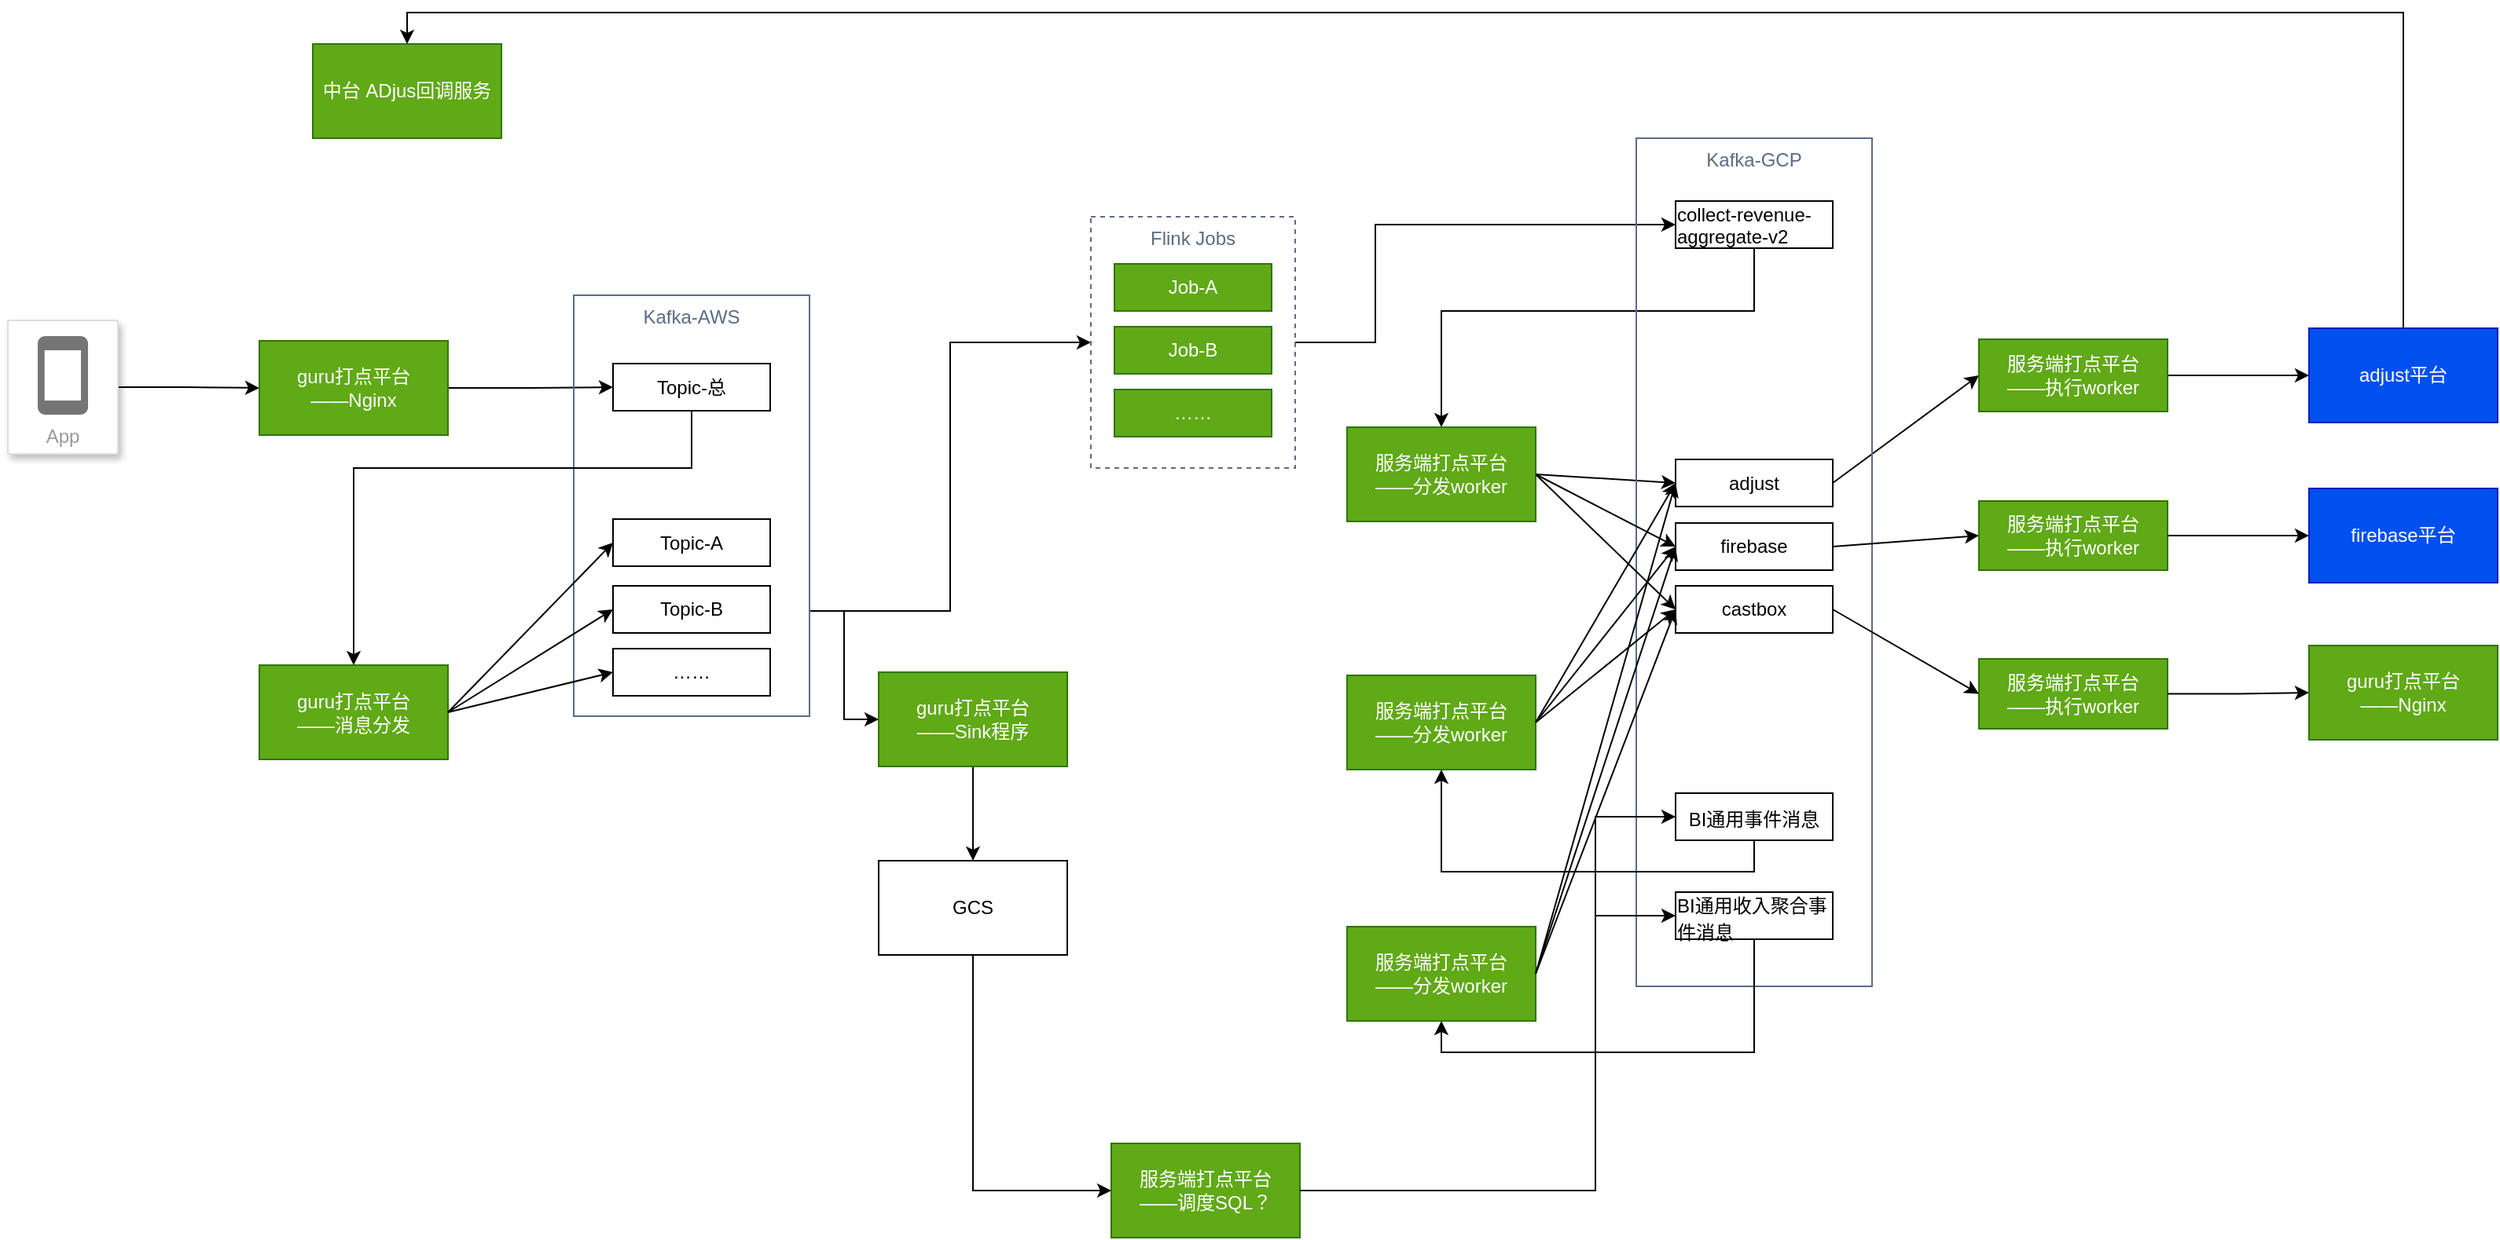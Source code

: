 <mxfile version="27.0.6" pages="2">
  <diagram name="第 1 页" id="YRL3gF3cb9VXqGbVIpU-">
    <mxGraphModel dx="1329" dy="2160" grid="1" gridSize="10" guides="1" tooltips="1" connect="1" arrows="1" fold="1" page="1" pageScale="1" pageWidth="827" pageHeight="1169" math="0" shadow="0">
      <root>
        <mxCell id="0" />
        <mxCell id="1" parent="0" />
        <mxCell id="kFWe-gWe9csq2vc30ycq-2" value="" style="edgeStyle=orthogonalEdgeStyle;rounded=0;orthogonalLoop=1;jettySize=auto;html=1;" edge="1" parent="1" source="kFWe-gWe9csq2vc30ycq-3" target="kFWe-gWe9csq2vc30ycq-6">
          <mxGeometry relative="1" as="geometry" />
        </mxCell>
        <mxCell id="kFWe-gWe9csq2vc30ycq-3" value="App" style="strokeColor=#dddddd;shadow=1;strokeWidth=1;rounded=1;absoluteArcSize=1;arcSize=2;labelPosition=center;verticalLabelPosition=middle;align=center;verticalAlign=bottom;spacingLeft=0;fontColor=#999999;fontSize=12;whiteSpace=wrap;spacingBottom=2;html=1;" vertex="1" parent="1">
          <mxGeometry x="100" y="166" width="70" height="85" as="geometry" />
        </mxCell>
        <mxCell id="kFWe-gWe9csq2vc30ycq-4" value="" style="sketch=0;dashed=0;connectable=0;html=1;fillColor=#757575;strokeColor=none;shape=mxgraph.gcp2.phone;part=1;" vertex="1" parent="kFWe-gWe9csq2vc30ycq-3">
          <mxGeometry x="0.5" width="32" height="50" relative="1" as="geometry">
            <mxPoint x="-16" y="10" as="offset" />
          </mxGeometry>
        </mxCell>
        <mxCell id="kFWe-gWe9csq2vc30ycq-5" value="" style="edgeStyle=orthogonalEdgeStyle;rounded=0;orthogonalLoop=1;jettySize=auto;html=1;" edge="1" parent="1" source="kFWe-gWe9csq2vc30ycq-6" target="kFWe-gWe9csq2vc30ycq-21">
          <mxGeometry relative="1" as="geometry" />
        </mxCell>
        <mxCell id="kFWe-gWe9csq2vc30ycq-6" value="guru打点平台&lt;div&gt;——Nginx&lt;/div&gt;" style="rounded=0;whiteSpace=wrap;html=1;fillColor=#60a917;strokeColor=#2D7600;fontColor=#ffffff;" vertex="1" parent="1">
          <mxGeometry x="260" y="179" width="120" height="60" as="geometry" />
        </mxCell>
        <mxCell id="kFWe-gWe9csq2vc30ycq-7" value="" style="edgeStyle=orthogonalEdgeStyle;rounded=0;orthogonalLoop=1;jettySize=auto;html=1;entryX=0;entryY=0.5;entryDx=0;entryDy=0;exitX=1;exitY=0.75;exitDx=0;exitDy=0;" edge="1" parent="1" source="kFWe-gWe9csq2vc30ycq-20" target="kFWe-gWe9csq2vc30ycq-26">
          <mxGeometry relative="1" as="geometry" />
        </mxCell>
        <mxCell id="kFWe-gWe9csq2vc30ycq-8" value="" style="edgeStyle=orthogonalEdgeStyle;rounded=0;orthogonalLoop=1;jettySize=auto;html=1;exitX=1;exitY=0.75;exitDx=0;exitDy=0;" edge="1" parent="1" source="kFWe-gWe9csq2vc30ycq-20" target="kFWe-gWe9csq2vc30ycq-11">
          <mxGeometry relative="1" as="geometry" />
        </mxCell>
        <mxCell id="kFWe-gWe9csq2vc30ycq-9" value="" style="edgeStyle=orthogonalEdgeStyle;rounded=0;orthogonalLoop=1;jettySize=auto;html=1;exitX=1;exitY=0.5;exitDx=0;exitDy=0;entryX=0;entryY=0.5;entryDx=0;entryDy=0;" edge="1" parent="1" source="kFWe-gWe9csq2vc30ycq-26" target="kFWe-gWe9csq2vc30ycq-31">
          <mxGeometry relative="1" as="geometry">
            <mxPoint x="870" y="70" as="sourcePoint" />
            <Array as="points">
              <mxPoint x="970" y="180" />
              <mxPoint x="970" y="105" />
            </Array>
          </mxGeometry>
        </mxCell>
        <mxCell id="kFWe-gWe9csq2vc30ycq-10" value="" style="edgeStyle=orthogonalEdgeStyle;rounded=0;orthogonalLoop=1;jettySize=auto;html=1;" edge="1" parent="1" source="kFWe-gWe9csq2vc30ycq-11" target="kFWe-gWe9csq2vc30ycq-12">
          <mxGeometry relative="1" as="geometry" />
        </mxCell>
        <mxCell id="kFWe-gWe9csq2vc30ycq-11" value="guru打点平台&lt;div&gt;——Sink程序&lt;/div&gt;" style="rounded=0;whiteSpace=wrap;html=1;fillColor=#60a917;strokeColor=#2D7600;fontColor=#ffffff;" vertex="1" parent="1">
          <mxGeometry x="654" y="390" width="120" height="60" as="geometry" />
        </mxCell>
        <mxCell id="kFWe-gWe9csq2vc30ycq-12" value="GCS" style="rounded=0;whiteSpace=wrap;html=1;" vertex="1" parent="1">
          <mxGeometry x="654" y="510" width="120" height="60" as="geometry" />
        </mxCell>
        <mxCell id="kFWe-gWe9csq2vc30ycq-13" value="" style="edgeStyle=orthogonalEdgeStyle;rounded=0;orthogonalLoop=1;jettySize=auto;html=1;exitX=0.5;exitY=1;exitDx=0;exitDy=0;entryX=0.5;entryY=0;entryDx=0;entryDy=0;" edge="1" parent="1" source="kFWe-gWe9csq2vc30ycq-31" target="kFWe-gWe9csq2vc30ycq-15">
          <mxGeometry relative="1" as="geometry">
            <mxPoint x="1160.048" y="217" as="targetPoint" />
            <Array as="points">
              <mxPoint x="1211" y="160" />
              <mxPoint x="1012" y="160" />
            </Array>
          </mxGeometry>
        </mxCell>
        <mxCell id="kFWe-gWe9csq2vc30ycq-14" value="" style="rounded=0;orthogonalLoop=1;jettySize=auto;html=1;entryX=0;entryY=0.5;entryDx=0;entryDy=0;exitX=1;exitY=0.5;exitDx=0;exitDy=0;" edge="1" parent="1" source="kFWe-gWe9csq2vc30ycq-15" target="kFWe-gWe9csq2vc30ycq-34">
          <mxGeometry relative="1" as="geometry">
            <mxPoint x="1111.0" y="264" as="sourcePoint" />
          </mxGeometry>
        </mxCell>
        <mxCell id="kFWe-gWe9csq2vc30ycq-15" value="&lt;div&gt;服务端打点平台&lt;/div&gt;——分发worker" style="rounded=0;whiteSpace=wrap;html=1;fillColor=#60a917;strokeColor=#2D7600;fontColor=#ffffff;" vertex="1" parent="1">
          <mxGeometry x="952" y="234" width="120" height="60" as="geometry" />
        </mxCell>
        <mxCell id="kFWe-gWe9csq2vc30ycq-16" value="" style="rounded=0;orthogonalLoop=1;jettySize=auto;html=1;exitX=1;exitY=0.5;exitDx=0;exitDy=0;entryX=0;entryY=0.5;entryDx=0;entryDy=0;" edge="1" parent="1" source="kFWe-gWe9csq2vc30ycq-34" target="kFWe-gWe9csq2vc30ycq-18">
          <mxGeometry relative="1" as="geometry" />
        </mxCell>
        <mxCell id="kFWe-gWe9csq2vc30ycq-17" value="" style="edgeStyle=orthogonalEdgeStyle;rounded=0;orthogonalLoop=1;jettySize=auto;html=1;" edge="1" parent="1" source="kFWe-gWe9csq2vc30ycq-18" target="kFWe-gWe9csq2vc30ycq-19">
          <mxGeometry relative="1" as="geometry" />
        </mxCell>
        <mxCell id="kFWe-gWe9csq2vc30ycq-18" value="&lt;div&gt;服务端打点平台&lt;/div&gt;——执行worker" style="rounded=0;whiteSpace=wrap;html=1;fillColor=#60a917;strokeColor=#2D7600;fontColor=#ffffff;" vertex="1" parent="1">
          <mxGeometry x="1354" y="178" width="120" height="46" as="geometry" />
        </mxCell>
        <mxCell id="kFWe-gWe9csq2vc30ycq-19" value="adjust平台" style="rounded=0;whiteSpace=wrap;html=1;fillColor=#0050ef;fontColor=#ffffff;strokeColor=#001DBC;" vertex="1" parent="1">
          <mxGeometry x="1564" y="171" width="120" height="60" as="geometry" />
        </mxCell>
        <mxCell id="kFWe-gWe9csq2vc30ycq-20" value="Kafka-AWS" style="fillColor=none;strokeColor=#5A6C86;verticalAlign=top;fontStyle=0;fontColor=#5A6C86;whiteSpace=wrap;html=1;" vertex="1" parent="1">
          <mxGeometry x="460" y="150" width="150" height="268" as="geometry" />
        </mxCell>
        <mxCell id="kFWe-gWe9csq2vc30ycq-21" value="Topic-总" style="rounded=0;whiteSpace=wrap;html=1;movable=1;resizable=1;rotatable=1;deletable=1;editable=1;locked=0;connectable=1;" vertex="1" parent="1">
          <mxGeometry x="485" y="193.5" width="100" height="30" as="geometry" />
        </mxCell>
        <mxCell id="kFWe-gWe9csq2vc30ycq-22" style="edgeStyle=orthogonalEdgeStyle;rounded=0;orthogonalLoop=1;jettySize=auto;html=1;exitX=0.5;exitY=1;exitDx=0;exitDy=0;" edge="1" parent="1" source="kFWe-gWe9csq2vc30ycq-21" target="kFWe-gWe9csq2vc30ycq-21">
          <mxGeometry relative="1" as="geometry" />
        </mxCell>
        <mxCell id="kFWe-gWe9csq2vc30ycq-23" style="edgeStyle=orthogonalEdgeStyle;rounded=0;orthogonalLoop=1;jettySize=auto;html=1;exitX=0.5;exitY=1;exitDx=0;exitDy=0;" edge="1" parent="1" source="kFWe-gWe9csq2vc30ycq-21" target="kFWe-gWe9csq2vc30ycq-21">
          <mxGeometry relative="1" as="geometry" />
        </mxCell>
        <mxCell id="kFWe-gWe9csq2vc30ycq-24" value="Topic-B" style="rounded=0;whiteSpace=wrap;html=1;movable=1;resizable=1;rotatable=1;deletable=1;editable=1;locked=0;connectable=1;" vertex="1" parent="1">
          <mxGeometry x="485" y="335" width="100" height="30" as="geometry" />
        </mxCell>
        <mxCell id="kFWe-gWe9csq2vc30ycq-25" value="……" style="rounded=0;whiteSpace=wrap;html=1;movable=1;resizable=1;rotatable=1;deletable=1;editable=1;locked=0;connectable=1;" vertex="1" parent="1">
          <mxGeometry x="485" y="375" width="100" height="30" as="geometry" />
        </mxCell>
        <mxCell id="kFWe-gWe9csq2vc30ycq-26" value="Flink Jobs" style="fillColor=none;strokeColor=#5A6C86;verticalAlign=top;fontStyle=0;fontColor=#5A6C86;whiteSpace=wrap;html=1;dashed=1;" vertex="1" parent="1">
          <mxGeometry x="789" y="100" width="130" height="160" as="geometry" />
        </mxCell>
        <mxCell id="kFWe-gWe9csq2vc30ycq-27" value="Job-A" style="rounded=0;whiteSpace=wrap;html=1;movable=1;resizable=1;rotatable=1;deletable=1;editable=1;locked=0;connectable=1;fillColor=#60a917;strokeColor=#2D7600;fontColor=#ffffff;" vertex="1" parent="1">
          <mxGeometry x="804" y="130" width="100" height="30" as="geometry" />
        </mxCell>
        <mxCell id="kFWe-gWe9csq2vc30ycq-28" value="Job-B" style="rounded=0;whiteSpace=wrap;html=1;movable=1;resizable=1;rotatable=1;deletable=1;editable=1;locked=0;connectable=1;fillColor=#60a917;strokeColor=#2D7600;fontColor=#ffffff;" vertex="1" parent="1">
          <mxGeometry x="804" y="170" width="100" height="30" as="geometry" />
        </mxCell>
        <mxCell id="kFWe-gWe9csq2vc30ycq-29" value="……" style="rounded=0;whiteSpace=wrap;html=1;movable=1;resizable=1;rotatable=1;deletable=1;editable=1;locked=0;connectable=1;fillColor=#60a917;strokeColor=#2D7600;fontColor=#ffffff;" vertex="1" parent="1">
          <mxGeometry x="804" y="210" width="100" height="30" as="geometry" />
        </mxCell>
        <mxCell id="kFWe-gWe9csq2vc30ycq-30" value="Kafka-GCP" style="fillColor=none;strokeColor=#5A6C86;verticalAlign=top;fontStyle=0;fontColor=#5A6C86;whiteSpace=wrap;html=1;" vertex="1" parent="1">
          <mxGeometry x="1136" y="50" width="150" height="540" as="geometry" />
        </mxCell>
        <mxCell id="kFWe-gWe9csq2vc30ycq-31" value="&lt;p style=&quot;margin: 0px; font-variant-numeric: normal; font-variant-east-asian: normal; font-variant-alternates: normal; font-size-adjust: none; font-kerning: auto; font-optical-sizing: auto; font-feature-settings: normal; font-variation-settings: normal; font-variant-position: normal; font-variant-emoji: normal; font-stretch: normal; line-height: normal; text-align: start;&quot; class=&quot;p1&quot;&gt;collect-revenue-aggregate-v2&lt;/p&gt;" style="rounded=0;whiteSpace=wrap;html=1;movable=1;resizable=1;rotatable=1;deletable=1;editable=1;locked=0;connectable=1;" vertex="1" parent="1">
          <mxGeometry x="1161" y="90" width="100" height="30" as="geometry" />
        </mxCell>
        <mxCell id="kFWe-gWe9csq2vc30ycq-32" style="edgeStyle=orthogonalEdgeStyle;rounded=0;orthogonalLoop=1;jettySize=auto;html=1;exitX=0.5;exitY=1;exitDx=0;exitDy=0;" edge="1" parent="1" source="kFWe-gWe9csq2vc30ycq-31" target="kFWe-gWe9csq2vc30ycq-31">
          <mxGeometry relative="1" as="geometry" />
        </mxCell>
        <mxCell id="kFWe-gWe9csq2vc30ycq-33" style="edgeStyle=orthogonalEdgeStyle;rounded=0;orthogonalLoop=1;jettySize=auto;html=1;exitX=0.5;exitY=1;exitDx=0;exitDy=0;" edge="1" parent="1" source="kFWe-gWe9csq2vc30ycq-31" target="kFWe-gWe9csq2vc30ycq-31">
          <mxGeometry relative="1" as="geometry" />
        </mxCell>
        <mxCell id="kFWe-gWe9csq2vc30ycq-34" value="adjust" style="rounded=0;whiteSpace=wrap;html=1;movable=1;resizable=1;rotatable=1;deletable=1;editable=1;locked=0;connectable=1;" vertex="1" parent="1">
          <mxGeometry x="1161" y="254.5" width="100" height="30" as="geometry" />
        </mxCell>
        <mxCell id="kFWe-gWe9csq2vc30ycq-35" value="" style="rounded=0;orthogonalLoop=1;jettySize=auto;html=1;entryX=0;entryY=0.5;entryDx=0;entryDy=0;exitX=1;exitY=0.5;exitDx=0;exitDy=0;" edge="1" parent="1" source="kFWe-gWe9csq2vc30ycq-36" target="kFWe-gWe9csq2vc30ycq-40">
          <mxGeometry relative="1" as="geometry" />
        </mxCell>
        <mxCell id="kFWe-gWe9csq2vc30ycq-36" value="firebase" style="rounded=0;whiteSpace=wrap;html=1;movable=1;resizable=1;rotatable=1;deletable=1;editable=1;locked=0;connectable=1;" vertex="1" parent="1">
          <mxGeometry x="1161" y="295" width="100" height="30" as="geometry" />
        </mxCell>
        <mxCell id="kFWe-gWe9csq2vc30ycq-37" value="castbox" style="rounded=0;whiteSpace=wrap;html=1;movable=1;resizable=1;rotatable=1;deletable=1;editable=1;locked=0;connectable=1;" vertex="1" parent="1">
          <mxGeometry x="1161" y="335" width="100" height="30" as="geometry" />
        </mxCell>
        <mxCell id="kFWe-gWe9csq2vc30ycq-38" value="" style="rounded=0;orthogonalLoop=1;jettySize=auto;html=1;entryX=0;entryY=0.5;entryDx=0;entryDy=0;exitX=1;exitY=0.5;exitDx=0;exitDy=0;" edge="1" parent="1" source="kFWe-gWe9csq2vc30ycq-15" target="kFWe-gWe9csq2vc30ycq-36">
          <mxGeometry relative="1" as="geometry">
            <mxPoint x="1111.0" y="264" as="sourcePoint" />
            <mxPoint x="1165" y="270" as="targetPoint" />
          </mxGeometry>
        </mxCell>
        <mxCell id="kFWe-gWe9csq2vc30ycq-39" value="" style="rounded=0;orthogonalLoop=1;jettySize=auto;html=1;entryX=0;entryY=0.5;entryDx=0;entryDy=0;exitX=1;exitY=0.5;exitDx=0;exitDy=0;" edge="1" parent="1" source="kFWe-gWe9csq2vc30ycq-15" target="kFWe-gWe9csq2vc30ycq-37">
          <mxGeometry relative="1" as="geometry">
            <mxPoint x="1111.0" y="264" as="sourcePoint" />
            <mxPoint x="1205" y="350" as="targetPoint" />
          </mxGeometry>
        </mxCell>
        <mxCell id="kFWe-gWe9csq2vc30ycq-40" value="&lt;div&gt;服务端打点平台&lt;/div&gt;——执行worker" style="rounded=0;whiteSpace=wrap;html=1;fillColor=#60a917;strokeColor=#2D7600;fontColor=#ffffff;" vertex="1" parent="1">
          <mxGeometry x="1354" y="281" width="120" height="44" as="geometry" />
        </mxCell>
        <mxCell id="kFWe-gWe9csq2vc30ycq-41" value="&lt;div&gt;服务端打点平台&lt;/div&gt;——执行worker" style="rounded=0;whiteSpace=wrap;html=1;fillColor=#60a917;strokeColor=#2D7600;fontColor=#ffffff;" vertex="1" parent="1">
          <mxGeometry x="1354" y="381.5" width="120" height="44.5" as="geometry" />
        </mxCell>
        <mxCell id="kFWe-gWe9csq2vc30ycq-42" value="" style="rounded=0;orthogonalLoop=1;jettySize=auto;html=1;entryX=0;entryY=0.5;entryDx=0;entryDy=0;exitX=1;exitY=0.5;exitDx=0;exitDy=0;" edge="1" parent="1" source="kFWe-gWe9csq2vc30ycq-37" target="kFWe-gWe9csq2vc30ycq-41">
          <mxGeometry relative="1" as="geometry">
            <mxPoint x="1088" y="247" as="sourcePoint" />
            <mxPoint x="1340" y="247" as="targetPoint" />
          </mxGeometry>
        </mxCell>
        <mxCell id="kFWe-gWe9csq2vc30ycq-43" value="firebase平台" style="rounded=0;whiteSpace=wrap;html=1;fillColor=#0050ef;fontColor=#ffffff;strokeColor=#001DBC;" vertex="1" parent="1">
          <mxGeometry x="1564" y="273" width="120" height="60" as="geometry" />
        </mxCell>
        <mxCell id="kFWe-gWe9csq2vc30ycq-44" value="guru打点平台&lt;div&gt;——Nginx&lt;/div&gt;" style="rounded=0;whiteSpace=wrap;html=1;fillColor=#60a917;fontColor=#ffffff;strokeColor=#2D7600;" vertex="1" parent="1">
          <mxGeometry x="1564" y="373" width="120" height="60" as="geometry" />
        </mxCell>
        <mxCell id="kFWe-gWe9csq2vc30ycq-45" value="" style="edgeStyle=orthogonalEdgeStyle;rounded=0;orthogonalLoop=1;jettySize=auto;html=1;entryX=0;entryY=0.5;entryDx=0;entryDy=0;" edge="1" parent="1" source="kFWe-gWe9csq2vc30ycq-41" target="kFWe-gWe9csq2vc30ycq-44">
          <mxGeometry relative="1" as="geometry">
            <mxPoint x="1274" y="489.47" as="sourcePoint" />
            <mxPoint x="1398" y="490.47" as="targetPoint" />
          </mxGeometry>
        </mxCell>
        <mxCell id="kFWe-gWe9csq2vc30ycq-46" value="" style="edgeStyle=orthogonalEdgeStyle;rounded=0;orthogonalLoop=1;jettySize=auto;html=1;" edge="1" parent="1" source="kFWe-gWe9csq2vc30ycq-40" target="kFWe-gWe9csq2vc30ycq-43">
          <mxGeometry relative="1" as="geometry">
            <mxPoint x="1364" y="288" as="sourcePoint" />
            <mxPoint x="1488" y="289" as="targetPoint" />
          </mxGeometry>
        </mxCell>
        <mxCell id="kFWe-gWe9csq2vc30ycq-47" value="&lt;p style=&quot;margin: 0px; font-variant-numeric: normal; font-variant-east-asian: normal; font-variant-alternates: normal; font-size-adjust: none; font-kerning: auto; font-optical-sizing: auto; font-feature-settings: normal; font-variation-settings: normal; font-variant-position: normal; font-variant-emoji: normal; font-stretch: normal; line-height: normal; text-align: start;&quot; class=&quot;p1&quot;&gt;BI通用事件消息&lt;/p&gt;" style="rounded=0;whiteSpace=wrap;html=1;movable=1;resizable=1;rotatable=1;deletable=1;editable=1;locked=0;connectable=1;" vertex="1" parent="1">
          <mxGeometry x="1161" y="467" width="100" height="30" as="geometry" />
        </mxCell>
        <mxCell id="kFWe-gWe9csq2vc30ycq-48" value="&lt;p style=&quot;margin: 0px; font-variant-numeric: normal; font-variant-east-asian: normal; font-variant-alternates: normal; font-size-adjust: none; font-kerning: auto; font-optical-sizing: auto; font-feature-settings: normal; font-variation-settings: normal; font-variant-position: normal; font-variant-emoji: normal; font-stretch: normal; line-height: normal; text-align: start;&quot; class=&quot;p1&quot;&gt;BI通用收入聚合事件消息&lt;/p&gt;" style="rounded=0;whiteSpace=wrap;html=1;movable=1;resizable=1;rotatable=1;deletable=1;editable=1;locked=0;connectable=1;" vertex="1" parent="1">
          <mxGeometry x="1161" y="530" width="100" height="30" as="geometry" />
        </mxCell>
        <mxCell id="kFWe-gWe9csq2vc30ycq-49" value="&lt;div&gt;服务端打点平台&lt;/div&gt;——分发worker" style="rounded=0;whiteSpace=wrap;html=1;fillColor=#60a917;strokeColor=#2D7600;fontColor=#ffffff;" vertex="1" parent="1">
          <mxGeometry x="952" y="392" width="120" height="60" as="geometry" />
        </mxCell>
        <mxCell id="kFWe-gWe9csq2vc30ycq-50" value="&lt;div&gt;服务端打点平台&lt;/div&gt;——分发worker" style="rounded=0;whiteSpace=wrap;html=1;fillColor=#60a917;strokeColor=#2D7600;fontColor=#ffffff;" vertex="1" parent="1">
          <mxGeometry x="952" y="552" width="120" height="60" as="geometry" />
        </mxCell>
        <mxCell id="kFWe-gWe9csq2vc30ycq-51" value="" style="edgeStyle=orthogonalEdgeStyle;rounded=0;orthogonalLoop=1;jettySize=auto;html=1;exitX=0.5;exitY=1;exitDx=0;exitDy=0;" edge="1" parent="1" source="kFWe-gWe9csq2vc30ycq-47" target="kFWe-gWe9csq2vc30ycq-49">
          <mxGeometry relative="1" as="geometry">
            <mxPoint x="1232" y="287" as="sourcePoint" />
            <mxPoint x="1466" y="288" as="targetPoint" />
          </mxGeometry>
        </mxCell>
        <mxCell id="kFWe-gWe9csq2vc30ycq-52" value="" style="edgeStyle=orthogonalEdgeStyle;rounded=0;orthogonalLoop=1;jettySize=auto;html=1;exitX=0.5;exitY=1;exitDx=0;exitDy=0;entryX=0.5;entryY=1;entryDx=0;entryDy=0;" edge="1" parent="1" source="kFWe-gWe9csq2vc30ycq-48" target="kFWe-gWe9csq2vc30ycq-50">
          <mxGeometry relative="1" as="geometry">
            <mxPoint x="1281" y="297" as="sourcePoint" />
            <mxPoint x="1111.0" y="545.0" as="targetPoint" />
          </mxGeometry>
        </mxCell>
        <mxCell id="kFWe-gWe9csq2vc30ycq-53" value="" style="rounded=0;orthogonalLoop=1;jettySize=auto;html=1;exitX=1;exitY=0.5;exitDx=0;exitDy=0;entryX=0;entryY=0.5;entryDx=0;entryDy=0;" edge="1" parent="1" source="kFWe-gWe9csq2vc30ycq-49" target="kFWe-gWe9csq2vc30ycq-34">
          <mxGeometry relative="1" as="geometry">
            <mxPoint x="1082" y="274" as="sourcePoint" />
            <mxPoint x="1171" y="360" as="targetPoint" />
          </mxGeometry>
        </mxCell>
        <mxCell id="kFWe-gWe9csq2vc30ycq-54" value="" style="rounded=0;orthogonalLoop=1;jettySize=auto;html=1;entryX=0;entryY=0.5;entryDx=0;entryDy=0;exitX=1;exitY=0.5;exitDx=0;exitDy=0;" edge="1" parent="1" source="kFWe-gWe9csq2vc30ycq-49" target="kFWe-gWe9csq2vc30ycq-36">
          <mxGeometry relative="1" as="geometry">
            <mxPoint x="1076" y="420" as="sourcePoint" />
            <mxPoint x="1171" y="280" as="targetPoint" />
          </mxGeometry>
        </mxCell>
        <mxCell id="kFWe-gWe9csq2vc30ycq-55" value="" style="rounded=0;orthogonalLoop=1;jettySize=auto;html=1;exitX=1;exitY=0.5;exitDx=0;exitDy=0;entryX=0;entryY=0.5;entryDx=0;entryDy=0;" edge="1" parent="1" source="kFWe-gWe9csq2vc30ycq-49" target="kFWe-gWe9csq2vc30ycq-37">
          <mxGeometry relative="1" as="geometry">
            <mxPoint x="1092" y="442" as="sourcePoint" />
            <mxPoint x="1181" y="290" as="targetPoint" />
          </mxGeometry>
        </mxCell>
        <mxCell id="kFWe-gWe9csq2vc30ycq-56" value="" style="rounded=0;orthogonalLoop=1;jettySize=auto;html=1;exitX=1;exitY=0.5;exitDx=0;exitDy=0;entryX=0;entryY=0.5;entryDx=0;entryDy=0;" edge="1" parent="1" source="kFWe-gWe9csq2vc30ycq-50" target="kFWe-gWe9csq2vc30ycq-36">
          <mxGeometry relative="1" as="geometry">
            <mxPoint x="1082" y="432" as="sourcePoint" />
            <mxPoint x="1171" y="360" as="targetPoint" />
          </mxGeometry>
        </mxCell>
        <mxCell id="kFWe-gWe9csq2vc30ycq-57" value="" style="rounded=0;orthogonalLoop=1;jettySize=auto;html=1;exitX=1;exitY=0.5;exitDx=0;exitDy=0;entryX=0;entryY=0.5;entryDx=0;entryDy=0;" edge="1" parent="1" source="kFWe-gWe9csq2vc30ycq-50" target="kFWe-gWe9csq2vc30ycq-37">
          <mxGeometry relative="1" as="geometry">
            <mxPoint x="1082" y="555" as="sourcePoint" />
            <mxPoint x="1181" y="370" as="targetPoint" />
          </mxGeometry>
        </mxCell>
        <mxCell id="kFWe-gWe9csq2vc30ycq-58" value="" style="rounded=0;orthogonalLoop=1;jettySize=auto;html=1;exitX=1;exitY=0.5;exitDx=0;exitDy=0;entryX=0;entryY=0.5;entryDx=0;entryDy=0;" edge="1" parent="1" source="kFWe-gWe9csq2vc30ycq-50" target="kFWe-gWe9csq2vc30ycq-34">
          <mxGeometry relative="1" as="geometry">
            <mxPoint x="1092" y="565" as="sourcePoint" />
            <mxPoint x="1191" y="380" as="targetPoint" />
          </mxGeometry>
        </mxCell>
        <mxCell id="kFWe-gWe9csq2vc30ycq-59" value="&lt;div&gt;服务端打点平台&lt;/div&gt;——调度SQL？" style="rounded=0;whiteSpace=wrap;html=1;fillColor=#60a917;strokeColor=#2D7600;fontColor=#ffffff;" vertex="1" parent="1">
          <mxGeometry x="802" y="690" width="120" height="60" as="geometry" />
        </mxCell>
        <mxCell id="kFWe-gWe9csq2vc30ycq-60" value="" style="edgeStyle=orthogonalEdgeStyle;rounded=0;orthogonalLoop=1;jettySize=auto;html=1;entryX=0;entryY=0.5;entryDx=0;entryDy=0;exitX=0.5;exitY=1;exitDx=0;exitDy=0;" edge="1" parent="1" source="kFWe-gWe9csq2vc30ycq-12" target="kFWe-gWe9csq2vc30ycq-59">
          <mxGeometry relative="1" as="geometry">
            <mxPoint x="740" y="650" as="sourcePoint" />
            <mxPoint x="740" y="710" as="targetPoint" />
          </mxGeometry>
        </mxCell>
        <mxCell id="kFWe-gWe9csq2vc30ycq-61" value="" style="edgeStyle=orthogonalEdgeStyle;rounded=0;orthogonalLoop=1;jettySize=auto;html=1;entryX=0;entryY=0.5;entryDx=0;entryDy=0;exitX=1;exitY=0.5;exitDx=0;exitDy=0;" edge="1" parent="1" source="kFWe-gWe9csq2vc30ycq-59" target="kFWe-gWe9csq2vc30ycq-47">
          <mxGeometry relative="1" as="geometry">
            <mxPoint x="705" y="580" as="sourcePoint" />
            <mxPoint x="846" y="730" as="targetPoint" />
            <Array as="points">
              <mxPoint x="1110" y="720" />
              <mxPoint x="1110" y="482" />
            </Array>
          </mxGeometry>
        </mxCell>
        <mxCell id="kFWe-gWe9csq2vc30ycq-62" value="" style="edgeStyle=orthogonalEdgeStyle;rounded=0;orthogonalLoop=1;jettySize=auto;html=1;entryX=0;entryY=0.5;entryDx=0;entryDy=0;exitX=1;exitY=0.5;exitDx=0;exitDy=0;" edge="1" parent="1" source="kFWe-gWe9csq2vc30ycq-59" target="kFWe-gWe9csq2vc30ycq-48">
          <mxGeometry relative="1" as="geometry">
            <mxPoint x="966" y="730" as="sourcePoint" />
            <mxPoint x="1055" y="492" as="targetPoint" />
            <Array as="points">
              <mxPoint x="1110" y="720" />
              <mxPoint x="1110" y="545" />
            </Array>
          </mxGeometry>
        </mxCell>
        <mxCell id="kFWe-gWe9csq2vc30ycq-63" value="guru打点平台&lt;div&gt;——消息分发&lt;/div&gt;" style="rounded=0;whiteSpace=wrap;html=1;fillColor=#60a917;strokeColor=#2D7600;fontColor=#ffffff;" vertex="1" parent="1">
          <mxGeometry x="260" y="385.5" width="120" height="60" as="geometry" />
        </mxCell>
        <mxCell id="kFWe-gWe9csq2vc30ycq-64" value="Topic-A" style="rounded=0;whiteSpace=wrap;html=1;movable=1;resizable=1;rotatable=1;deletable=1;editable=1;locked=0;connectable=1;" vertex="1" parent="1">
          <mxGeometry x="485" y="292.5" width="100" height="30" as="geometry" />
        </mxCell>
        <mxCell id="kFWe-gWe9csq2vc30ycq-65" value="" style="edgeStyle=orthogonalEdgeStyle;rounded=0;orthogonalLoop=1;jettySize=auto;html=1;entryX=0.5;entryY=0;entryDx=0;entryDy=0;exitX=0.5;exitY=1;exitDx=0;exitDy=0;" edge="1" parent="1" source="kFWe-gWe9csq2vc30ycq-21" target="kFWe-gWe9csq2vc30ycq-63">
          <mxGeometry relative="1" as="geometry">
            <mxPoint x="390" y="300" as="sourcePoint" />
            <mxPoint x="495" y="265" as="targetPoint" />
            <Array as="points">
              <mxPoint x="535" y="260" />
              <mxPoint x="320" y="260" />
            </Array>
          </mxGeometry>
        </mxCell>
        <mxCell id="kFWe-gWe9csq2vc30ycq-66" value="" style="rounded=0;orthogonalLoop=1;jettySize=auto;html=1;exitX=1;exitY=0.5;exitDx=0;exitDy=0;entryX=0;entryY=0.5;entryDx=0;entryDy=0;" edge="1" parent="1" source="kFWe-gWe9csq2vc30ycq-63" target="kFWe-gWe9csq2vc30ycq-64">
          <mxGeometry relative="1" as="geometry">
            <mxPoint x="390" y="219" as="sourcePoint" />
            <mxPoint x="495" y="219" as="targetPoint" />
          </mxGeometry>
        </mxCell>
        <mxCell id="kFWe-gWe9csq2vc30ycq-67" value="" style="rounded=0;orthogonalLoop=1;jettySize=auto;html=1;exitX=1;exitY=0.5;exitDx=0;exitDy=0;entryX=0;entryY=0.5;entryDx=0;entryDy=0;" edge="1" parent="1" source="kFWe-gWe9csq2vc30ycq-63" target="kFWe-gWe9csq2vc30ycq-25">
          <mxGeometry relative="1" as="geometry">
            <mxPoint x="390" y="426" as="sourcePoint" />
            <mxPoint x="495" y="318" as="targetPoint" />
          </mxGeometry>
        </mxCell>
        <mxCell id="kFWe-gWe9csq2vc30ycq-68" value="" style="rounded=0;orthogonalLoop=1;jettySize=auto;html=1;exitX=1;exitY=0.5;exitDx=0;exitDy=0;entryX=0;entryY=0.5;entryDx=0;entryDy=0;" edge="1" parent="1" source="kFWe-gWe9csq2vc30ycq-63" target="kFWe-gWe9csq2vc30ycq-24">
          <mxGeometry relative="1" as="geometry">
            <mxPoint x="400" y="436" as="sourcePoint" />
            <mxPoint x="505" y="328" as="targetPoint" />
          </mxGeometry>
        </mxCell>
        <mxCell id="kFWe-gWe9csq2vc30ycq-69" value="中台 ADjus回调服务" style="rounded=0;whiteSpace=wrap;html=1;fillColor=#60a917;strokeColor=#2D7600;fontColor=#ffffff;" vertex="1" parent="1">
          <mxGeometry x="294" y="-10" width="120" height="60" as="geometry" />
        </mxCell>
        <mxCell id="kFWe-gWe9csq2vc30ycq-70" value="" style="edgeStyle=orthogonalEdgeStyle;rounded=0;orthogonalLoop=1;jettySize=auto;html=1;exitX=0.5;exitY=0;exitDx=0;exitDy=0;entryX=0.5;entryY=0;entryDx=0;entryDy=0;" edge="1" parent="1" source="kFWe-gWe9csq2vc30ycq-19" target="kFWe-gWe9csq2vc30ycq-69">
          <mxGeometry relative="1" as="geometry">
            <mxPoint x="1450" y="19.44" as="sourcePoint" />
            <mxPoint x="1540" y="19.44" as="targetPoint" />
          </mxGeometry>
        </mxCell>
      </root>
    </mxGraphModel>
  </diagram>
  <diagram id="Lndw7z-LBEgzmpN1dfZq" name="第 2 页">
    <mxGraphModel dx="4985" dy="3715" grid="1" gridSize="10" guides="1" tooltips="1" connect="1" arrows="1" fold="1" page="1" pageScale="1" pageWidth="827" pageHeight="1169" math="0" shadow="0">
      <root>
        <mxCell id="0" />
        <mxCell id="1" parent="0" />
        <mxCell id="IHoyfXNRC5v89Se-TdWF-1" value="" style="fillColor=none;strokeColor=#5A6C86;verticalAlign=top;fontStyle=0;fontColor=#5A6C86;whiteSpace=wrap;html=1;strokeWidth=5;" vertex="1" parent="1">
          <mxGeometry x="417" y="1240" width="715" height="1520" as="geometry" />
        </mxCell>
        <mxCell id="IHoyfXNRC5v89Se-TdWF-2" value="第三方平台—收入订单等" style="fillColor=none;strokeColor=#5A6C86;verticalAlign=top;fontStyle=0;fontColor=#5A6C86;whiteSpace=wrap;html=1;" vertex="1" parent="1">
          <mxGeometry x="754.5" y="1470" width="180" height="260" as="geometry" />
        </mxCell>
        <mxCell id="IHoyfXNRC5v89Se-TdWF-3" value="数据采集" style="fillColor=none;strokeColor=#5A6C86;verticalAlign=top;fontStyle=0;fontColor=#5A6C86;whiteSpace=wrap;html=1;strokeWidth=5;" vertex="1" parent="1">
          <mxGeometry x="1978" y="390" width="185" height="340" as="geometry" />
        </mxCell>
        <mxCell id="IHoyfXNRC5v89Se-TdWF-4" value="" style="edgeStyle=orthogonalEdgeStyle;rounded=0;orthogonalLoop=1;jettySize=auto;html=1;" edge="1" parent="1" source="IHoyfXNRC5v89Se-TdWF-5">
          <mxGeometry relative="1" as="geometry">
            <mxPoint x="1980" y="560" as="targetPoint" />
          </mxGeometry>
        </mxCell>
        <mxCell id="IHoyfXNRC5v89Se-TdWF-5" value="数据源" style="fillColor=none;strokeColor=#5A6C86;verticalAlign=top;fontStyle=0;fontColor=#5A6C86;whiteSpace=wrap;html=1;strokeWidth=5;" vertex="1" parent="1">
          <mxGeometry x="1741.5" y="390" width="185" height="340" as="geometry" />
        </mxCell>
        <mxCell id="IHoyfXNRC5v89Se-TdWF-6" value="" style="fillColor=none;strokeColor=#5A6C86;verticalAlign=top;fontStyle=0;fontColor=#5A6C86;whiteSpace=wrap;html=1;strokeWidth=5;" vertex="1" parent="1">
          <mxGeometry x="1820" y="1312" width="200" height="800" as="geometry" />
        </mxCell>
        <mxCell id="IHoyfXNRC5v89Se-TdWF-7" value="" style="fillColor=none;strokeColor=#5A6C86;verticalAlign=top;fontStyle=0;fontColor=#5A6C86;whiteSpace=wrap;html=1;strokeWidth=5;" vertex="1" parent="1">
          <mxGeometry x="1260" y="1320" width="320" height="820" as="geometry" />
        </mxCell>
        <mxCell id="IHoyfXNRC5v89Se-TdWF-8" value="服务端打点平台" style="fillColor=none;strokeColor=#5A6C86;verticalAlign=top;fontStyle=0;fontColor=#5A6C86;whiteSpace=wrap;html=1;strokeWidth=5;" vertex="1" parent="1">
          <mxGeometry x="2105" y="1555" width="1040" height="1115" as="geometry" />
        </mxCell>
        <mxCell id="IHoyfXNRC5v89Se-TdWF-9" value="" style="fillColor=none;strokeColor=#5A6C86;verticalAlign=top;fontStyle=0;fontColor=#5A6C86;whiteSpace=wrap;html=1;" vertex="1" parent="1">
          <mxGeometry x="3370" y="1901" width="150" height="470" as="geometry" />
        </mxCell>
        <mxCell id="IHoyfXNRC5v89Se-TdWF-10" value="" style="edgeStyle=orthogonalEdgeStyle;rounded=0;orthogonalLoop=1;jettySize=auto;html=1;entryX=0;entryY=0.5;entryDx=0;entryDy=0;exitX=0.5;exitY=1;exitDx=0;exitDy=0;" edge="1" parent="1" source="IHoyfXNRC5v89Se-TdWF-11" target="IHoyfXNRC5v89Se-TdWF-14">
          <mxGeometry relative="1" as="geometry" />
        </mxCell>
        <mxCell id="IHoyfXNRC5v89Se-TdWF-11" value="App" style="strokeColor=#dddddd;shadow=1;strokeWidth=1;rounded=1;absoluteArcSize=1;arcSize=2;labelPosition=center;verticalLabelPosition=middle;align=center;verticalAlign=bottom;spacingLeft=0;fontColor=#999999;fontSize=12;whiteSpace=wrap;spacingBottom=2;html=1;" vertex="1" parent="1">
          <mxGeometry x="235" y="2368" width="70" height="85" as="geometry" />
        </mxCell>
        <mxCell id="IHoyfXNRC5v89Se-TdWF-12" value="" style="sketch=0;dashed=0;connectable=0;html=1;fillColor=#757575;strokeColor=none;shape=mxgraph.gcp2.phone;part=1;" vertex="1" parent="IHoyfXNRC5v89Se-TdWF-11">
          <mxGeometry x="0.5" width="32" height="50" relative="1" as="geometry">
            <mxPoint x="-16" y="10" as="offset" />
          </mxGeometry>
        </mxCell>
        <mxCell id="IHoyfXNRC5v89Se-TdWF-13" value="" style="edgeStyle=orthogonalEdgeStyle;rounded=0;orthogonalLoop=1;jettySize=auto;html=1;entryX=0;entryY=0.5;entryDx=0;entryDy=0;" edge="1" parent="1" source="IHoyfXNRC5v89Se-TdWF-14" target="IHoyfXNRC5v89Se-TdWF-25">
          <mxGeometry relative="1" as="geometry" />
        </mxCell>
        <mxCell id="IHoyfXNRC5v89Se-TdWF-14" value="guru打点服务&lt;div&gt;——Nginx&lt;/div&gt;" style="rounded=0;whiteSpace=wrap;html=1;fillColor=#60a917;strokeColor=#2D7600;fontColor=#ffffff;" vertex="1" parent="1">
          <mxGeometry x="587.5" y="2594.5" width="120" height="60" as="geometry" />
        </mxCell>
        <mxCell id="IHoyfXNRC5v89Se-TdWF-15" value="" style="rounded=0;orthogonalLoop=1;jettySize=auto;html=1;entryX=0;entryY=0.5;entryDx=0;entryDy=0;exitX=1;exitY=0.5;exitDx=0;exitDy=0;edgeStyle=orthogonalEdgeStyle;" edge="1" parent="1" source="IHoyfXNRC5v89Se-TdWF-57" target="IHoyfXNRC5v89Se-TdWF-28">
          <mxGeometry relative="1" as="geometry">
            <mxPoint x="2046" y="2102.57" as="sourcePoint" />
          </mxGeometry>
        </mxCell>
        <mxCell id="IHoyfXNRC5v89Se-TdWF-16" value="" style="edgeStyle=orthogonalEdgeStyle;rounded=0;orthogonalLoop=1;jettySize=auto;html=1;exitX=0.5;exitY=0;exitDx=0;exitDy=0;entryX=0.5;entryY=1;entryDx=0;entryDy=0;" edge="1" parent="1" source="IHoyfXNRC5v89Se-TdWF-57" target="IHoyfXNRC5v89Se-TdWF-19">
          <mxGeometry relative="1" as="geometry" />
        </mxCell>
        <mxCell id="IHoyfXNRC5v89Se-TdWF-17" value="" style="rounded=0;orthogonalLoop=1;jettySize=auto;html=1;exitX=1;exitY=0.5;exitDx=0;exitDy=0;entryX=0;entryY=0.5;entryDx=0;entryDy=0;" edge="1" parent="1" source="IHoyfXNRC5v89Se-TdWF-28" target="IHoyfXNRC5v89Se-TdWF-95">
          <mxGeometry relative="1" as="geometry">
            <mxPoint x="1601" y="1800" as="sourcePoint" />
            <mxPoint x="1721" y="2110" as="targetPoint" />
          </mxGeometry>
        </mxCell>
        <mxCell id="IHoyfXNRC5v89Se-TdWF-18" value="" style="edgeStyle=orthogonalEdgeStyle;rounded=0;orthogonalLoop=1;jettySize=auto;html=1;" edge="1" parent="1" source="IHoyfXNRC5v89Se-TdWF-19" target="IHoyfXNRC5v89Se-TdWF-21">
          <mxGeometry relative="1" as="geometry" />
        </mxCell>
        <mxCell id="IHoyfXNRC5v89Se-TdWF-19" value="guru打点服务&lt;div&gt;——Sink程序&lt;/div&gt;" style="rounded=0;whiteSpace=wrap;html=1;fillColor=#60a917;strokeColor=#2D7600;fontColor=#ffffff;" vertex="1" parent="1">
          <mxGeometry x="1634" y="2248" width="120" height="60" as="geometry" />
        </mxCell>
        <mxCell id="IHoyfXNRC5v89Se-TdWF-20" value="" style="edgeStyle=orthogonalEdgeStyle;rounded=0;orthogonalLoop=1;jettySize=auto;html=1;" edge="1" parent="1" source="IHoyfXNRC5v89Se-TdWF-21" target="IHoyfXNRC5v89Se-TdWF-98">
          <mxGeometry relative="1" as="geometry" />
        </mxCell>
        <mxCell id="IHoyfXNRC5v89Se-TdWF-21" value="GCS" style="rounded=0;whiteSpace=wrap;html=1;" vertex="1" parent="1">
          <mxGeometry x="1635" y="1615" width="120" height="60" as="geometry" />
        </mxCell>
        <mxCell id="IHoyfXNRC5v89Se-TdWF-22" value="" style="rounded=0;orthogonalLoop=1;jettySize=auto;html=1;exitX=1;exitY=0.5;exitDx=0;exitDy=0;entryX=0;entryY=0.5;entryDx=0;entryDy=0;" edge="1" parent="1" source="IHoyfXNRC5v89Se-TdWF-134" target="IHoyfXNRC5v89Se-TdWF-97">
          <mxGeometry relative="1" as="geometry">
            <mxPoint x="2038.048" y="1143" as="targetPoint" />
          </mxGeometry>
        </mxCell>
        <mxCell id="IHoyfXNRC5v89Se-TdWF-23" value="&lt;div&gt;服务端打点平台&lt;/div&gt;——分发worker" style="rounded=0;whiteSpace=wrap;html=1;fillColor=#60a917;strokeColor=#2D7600;fontColor=#ffffff;" vertex="1" parent="1">
          <mxGeometry x="2554" y="1773" width="120" height="60" as="geometry" />
        </mxCell>
        <mxCell id="IHoyfXNRC5v89Se-TdWF-24" value="Kafka-AWS" style="fillColor=none;strokeColor=#5A6C86;verticalAlign=top;fontStyle=0;fontColor=#5A6C86;whiteSpace=wrap;html=1;" vertex="1" parent="1">
          <mxGeometry x="729.5" y="2566" width="150" height="100" as="geometry" />
        </mxCell>
        <mxCell id="IHoyfXNRC5v89Se-TdWF-25" value="Topic-总" style="rounded=0;whiteSpace=wrap;html=1;movable=1;resizable=1;rotatable=1;deletable=1;editable=1;locked=0;connectable=1;" vertex="1" parent="1">
          <mxGeometry x="754.5" y="2609.5" width="100" height="30" as="geometry" />
        </mxCell>
        <mxCell id="IHoyfXNRC5v89Se-TdWF-26" style="edgeStyle=orthogonalEdgeStyle;rounded=0;orthogonalLoop=1;jettySize=auto;html=1;exitX=0.5;exitY=1;exitDx=0;exitDy=0;" edge="1" parent="1" source="IHoyfXNRC5v89Se-TdWF-25" target="IHoyfXNRC5v89Se-TdWF-25">
          <mxGeometry relative="1" as="geometry" />
        </mxCell>
        <mxCell id="IHoyfXNRC5v89Se-TdWF-27" style="edgeStyle=orthogonalEdgeStyle;rounded=0;orthogonalLoop=1;jettySize=auto;html=1;exitX=0.5;exitY=1;exitDx=0;exitDy=0;" edge="1" parent="1" source="IHoyfXNRC5v89Se-TdWF-25" target="IHoyfXNRC5v89Se-TdWF-25">
          <mxGeometry relative="1" as="geometry" />
        </mxCell>
        <mxCell id="IHoyfXNRC5v89Se-TdWF-28" value="Flink Jobs" style="fillColor=none;strokeColor=#5A6C86;verticalAlign=top;fontStyle=0;fontColor=#5A6C86;whiteSpace=wrap;html=1;dashed=1;" vertex="1" parent="1">
          <mxGeometry x="2165" y="2138" width="130" height="160" as="geometry" />
        </mxCell>
        <mxCell id="IHoyfXNRC5v89Se-TdWF-29" value="Job-A" style="rounded=0;whiteSpace=wrap;html=1;movable=1;resizable=1;rotatable=1;deletable=1;editable=1;locked=0;connectable=1;fillColor=#60a917;strokeColor=#2D7600;fontColor=#ffffff;" vertex="1" parent="1">
          <mxGeometry x="2180" y="2168" width="100" height="30" as="geometry" />
        </mxCell>
        <mxCell id="IHoyfXNRC5v89Se-TdWF-30" value="Job-B" style="rounded=0;whiteSpace=wrap;html=1;movable=1;resizable=1;rotatable=1;deletable=1;editable=1;locked=0;connectable=1;fillColor=#60a917;strokeColor=#2D7600;fontColor=#ffffff;" vertex="1" parent="1">
          <mxGeometry x="2180" y="2208" width="100" height="30" as="geometry" />
        </mxCell>
        <mxCell id="IHoyfXNRC5v89Se-TdWF-31" value="……" style="rounded=0;whiteSpace=wrap;html=1;movable=1;resizable=1;rotatable=1;deletable=1;editable=1;locked=0;connectable=1;fillColor=#60a917;strokeColor=#2D7600;fontColor=#ffffff;" vertex="1" parent="1">
          <mxGeometry x="2180" y="2248" width="100" height="30" as="geometry" />
        </mxCell>
        <mxCell id="IHoyfXNRC5v89Se-TdWF-32" value="" style="rounded=0;orthogonalLoop=1;jettySize=auto;html=1;exitX=1;exitY=0.5;exitDx=0;exitDy=0;entryX=0;entryY=0.5;entryDx=0;entryDy=0;" edge="1" parent="1" source="IHoyfXNRC5v89Se-TdWF-23" target="IHoyfXNRC5v89Se-TdWF-73">
          <mxGeometry relative="1" as="geometry">
            <mxPoint x="2399.0" y="454" as="sourcePoint" />
            <mxPoint x="3338" y="1110" as="targetPoint" />
          </mxGeometry>
        </mxCell>
        <mxCell id="IHoyfXNRC5v89Se-TdWF-33" value="&lt;div&gt;服务端打点平台&lt;/div&gt;——分发worker" style="rounded=0;whiteSpace=wrap;html=1;fillColor=#60a917;strokeColor=#2D7600;fontColor=#ffffff;" vertex="1" parent="1">
          <mxGeometry x="2554" y="1864.5" width="120" height="60" as="geometry" />
        </mxCell>
        <mxCell id="IHoyfXNRC5v89Se-TdWF-34" value="" style="rounded=0;orthogonalLoop=1;jettySize=auto;html=1;exitX=1;exitY=0.5;exitDx=0;exitDy=0;entryX=0;entryY=0.5;entryDx=0;entryDy=0;" edge="1" parent="1" source="IHoyfXNRC5v89Se-TdWF-94" target="IHoyfXNRC5v89Se-TdWF-23">
          <mxGeometry relative="1" as="geometry">
            <mxPoint x="2110" y="1213" as="sourcePoint" />
            <mxPoint x="2344" y="1214" as="targetPoint" />
          </mxGeometry>
        </mxCell>
        <mxCell id="IHoyfXNRC5v89Se-TdWF-35" value="" style="rounded=0;orthogonalLoop=1;jettySize=auto;html=1;exitX=1;exitY=0.5;exitDx=0;exitDy=0;entryX=0;entryY=0.5;entryDx=0;entryDy=0;" edge="1" parent="1" source="IHoyfXNRC5v89Se-TdWF-95" target="IHoyfXNRC5v89Se-TdWF-33">
          <mxGeometry relative="1" as="geometry">
            <mxPoint x="2159" y="1223" as="sourcePoint" />
            <mxPoint x="1989.0" y="1471.0" as="targetPoint" />
          </mxGeometry>
        </mxCell>
        <mxCell id="IHoyfXNRC5v89Se-TdWF-36" value="" style="rounded=0;orthogonalLoop=1;jettySize=auto;html=1;exitX=1;exitY=0.5;exitDx=0;exitDy=0;entryX=0;entryY=0.5;entryDx=0;entryDy=0;" edge="1" parent="1" source="IHoyfXNRC5v89Se-TdWF-97" target="IHoyfXNRC5v89Se-TdWF-148">
          <mxGeometry relative="1" as="geometry">
            <mxPoint x="2370" y="745" as="sourcePoint" />
            <mxPoint x="2469" y="560" as="targetPoint" />
          </mxGeometry>
        </mxCell>
        <mxCell id="IHoyfXNRC5v89Se-TdWF-37" value="&lt;div&gt;服务端打点平台&lt;/div&gt;——调度SQL？" style="rounded=0;whiteSpace=wrap;html=1;fillColor=#60a917;strokeColor=#2D7600;fontColor=#ffffff;" vertex="1" parent="1">
          <mxGeometry x="2170" y="1824.5" width="120" height="60" as="geometry" />
        </mxCell>
        <mxCell id="IHoyfXNRC5v89Se-TdWF-38" value="" style="edgeStyle=orthogonalEdgeStyle;rounded=0;orthogonalLoop=1;jettySize=auto;html=1;entryX=0;entryY=0.5;entryDx=0;entryDy=0;exitX=1;exitY=0.5;exitDx=0;exitDy=0;" edge="1" parent="1" source="IHoyfXNRC5v89Se-TdWF-98" target="IHoyfXNRC5v89Se-TdWF-37">
          <mxGeometry relative="1" as="geometry">
            <mxPoint x="1445" y="830" as="sourcePoint" />
            <mxPoint x="1445" y="890" as="targetPoint" />
          </mxGeometry>
        </mxCell>
        <mxCell id="IHoyfXNRC5v89Se-TdWF-39" value="" style="rounded=0;orthogonalLoop=1;jettySize=auto;html=1;entryX=0;entryY=0.5;entryDx=0;entryDy=0;exitX=1;exitY=0.5;exitDx=0;exitDy=0;" edge="1" parent="1" source="IHoyfXNRC5v89Se-TdWF-37" target="IHoyfXNRC5v89Se-TdWF-94">
          <mxGeometry relative="1" as="geometry">
            <mxPoint x="975" y="770" as="sourcePoint" />
            <mxPoint x="1116" y="920" as="targetPoint" />
          </mxGeometry>
        </mxCell>
        <mxCell id="IHoyfXNRC5v89Se-TdWF-40" value="" style="rounded=0;orthogonalLoop=1;jettySize=auto;html=1;exitX=1;exitY=0.5;exitDx=0;exitDy=0;entryX=0;entryY=0.5;entryDx=0;entryDy=0;" edge="1" parent="1" source="IHoyfXNRC5v89Se-TdWF-37" target="IHoyfXNRC5v89Se-TdWF-95">
          <mxGeometry relative="1" as="geometry">
            <mxPoint x="1236" y="920" as="sourcePoint" />
            <mxPoint x="1325" y="682" as="targetPoint" />
          </mxGeometry>
        </mxCell>
        <mxCell id="IHoyfXNRC5v89Se-TdWF-41" value="guru打点服务&lt;div&gt;——消息分发&lt;/div&gt;" style="rounded=0;whiteSpace=wrap;html=1;fillColor=#60a917;strokeColor=#2D7600;fontColor=#ffffff;" vertex="1" parent="1">
          <mxGeometry x="950.5" y="2585.5" width="120" height="60" as="geometry" />
        </mxCell>
        <mxCell id="IHoyfXNRC5v89Se-TdWF-42" value="" style="rounded=0;orthogonalLoop=1;jettySize=auto;html=1;entryX=0;entryY=0.5;entryDx=0;entryDy=0;exitX=1;exitY=0.5;exitDx=0;exitDy=0;" edge="1" parent="1" source="IHoyfXNRC5v89Se-TdWF-24" target="IHoyfXNRC5v89Se-TdWF-41">
          <mxGeometry relative="1" as="geometry">
            <mxPoint x="467.5" y="2659.5" as="sourcePoint" />
            <mxPoint x="572.5" y="2624.5" as="targetPoint" />
          </mxGeometry>
        </mxCell>
        <mxCell id="IHoyfXNRC5v89Se-TdWF-43" value="" style="rounded=0;orthogonalLoop=1;jettySize=auto;html=1;exitX=1;exitY=0.5;exitDx=0;exitDy=0;entryX=0;entryY=0.5;entryDx=0;entryDy=0;" edge="1" parent="1" source="IHoyfXNRC5v89Se-TdWF-41" target="IHoyfXNRC5v89Se-TdWF-57">
          <mxGeometry relative="1" as="geometry">
            <mxPoint x="355" y="1989" as="sourcePoint" />
            <mxPoint x="460" y="1989" as="targetPoint" />
          </mxGeometry>
        </mxCell>
        <mxCell id="IHoyfXNRC5v89Se-TdWF-44" value="第三方平台—ua" style="fillColor=none;strokeColor=#5A6C86;verticalAlign=top;fontStyle=0;fontColor=#5A6C86;whiteSpace=wrap;html=1;" vertex="1" parent="1">
          <mxGeometry x="530" y="1298" width="180" height="220" as="geometry" />
        </mxCell>
        <mxCell id="IHoyfXNRC5v89Se-TdWF-45" value="applovin" style="rounded=0;whiteSpace=wrap;html=1;fillColor=#0050ef;fontColor=#ffffff;strokeColor=#001DBC;" vertex="1" parent="1">
          <mxGeometry x="560" y="1383" width="120" height="30" as="geometry" />
        </mxCell>
        <mxCell id="IHoyfXNRC5v89Se-TdWF-46" value="apple_search" style="rounded=0;whiteSpace=wrap;html=1;fillColor=#0050ef;fontColor=#ffffff;strokeColor=#001DBC;" vertex="1" parent="1">
          <mxGeometry x="560" y="1343" width="120" height="30" as="geometry" />
        </mxCell>
        <mxCell id="IHoyfXNRC5v89Se-TdWF-47" value="bigo" style="rounded=0;whiteSpace=wrap;html=1;fillColor=#0050ef;fontColor=#ffffff;strokeColor=#001DBC;" vertex="1" parent="1">
          <mxGeometry x="560" y="1423" width="120" height="30" as="geometry" />
        </mxCell>
        <mxCell id="IHoyfXNRC5v89Se-TdWF-48" value="gp商店" style="rounded=0;whiteSpace=wrap;html=1;fillColor=#0050ef;fontColor=#ffffff;strokeColor=#001DBC;" vertex="1" parent="1">
          <mxGeometry x="792" y="1750" width="120" height="30" as="geometry" />
        </mxCell>
        <mxCell id="IHoyfXNRC5v89Se-TdWF-49" value="……" style="rounded=0;whiteSpace=wrap;html=1;fillColor=#0050ef;fontColor=#ffffff;strokeColor=#001DBC;" vertex="1" parent="1">
          <mxGeometry x="560" y="1463" width="120" height="30" as="geometry" />
        </mxCell>
        <mxCell id="IHoyfXNRC5v89Se-TdWF-50" value="调度任务" style="fillColor=none;strokeColor=#5A6C86;verticalAlign=top;fontStyle=0;fontColor=#5A6C86;whiteSpace=wrap;html=1;" vertex="1" parent="1">
          <mxGeometry x="1338" y="1390" width="180" height="580" as="geometry" />
        </mxCell>
        <mxCell id="IHoyfXNRC5v89Se-TdWF-51" value="收入订单等数据（6）" style="rounded=0;whiteSpace=wrap;html=1;fillColor=#60a917;fontColor=#ffffff;strokeColor=#2D7600;" vertex="1" parent="1">
          <mxGeometry x="1368" y="1478" width="120" height="30" as="geometry" />
        </mxCell>
        <mxCell id="IHoyfXNRC5v89Se-TdWF-52" value="ua拉取任务（15）" style="rounded=0;whiteSpace=wrap;html=1;fillColor=#60a917;fontColor=#ffffff;strokeColor=#2D7600;" vertex="1" parent="1">
          <mxGeometry x="1368" y="1438" width="120" height="30" as="geometry" />
        </mxCell>
        <mxCell id="IHoyfXNRC5v89Se-TdWF-53" value="崩溃数据" style="rounded=0;whiteSpace=wrap;html=1;fillColor=#60a917;fontColor=#ffffff;strokeColor=#2D7600;" vertex="1" parent="1">
          <mxGeometry x="1368" y="1518" width="120" height="30" as="geometry" />
        </mxCell>
        <mxCell id="IHoyfXNRC5v89Se-TdWF-54" value="汇率数据" style="rounded=0;whiteSpace=wrap;html=1;fillColor=#60a917;fontColor=#ffffff;strokeColor=#2D7600;" vertex="1" parent="1">
          <mxGeometry x="1368" y="1558" width="120" height="30" as="geometry" />
        </mxCell>
        <mxCell id="IHoyfXNRC5v89Se-TdWF-55" value="adjust回调日志" style="rounded=0;whiteSpace=wrap;html=1;fillColor=#60a917;fontColor=#ffffff;strokeColor=#2D7600;" vertex="1" parent="1">
          <mxGeometry x="1368" y="1809" width="120" height="30" as="geometry" />
        </mxCell>
        <mxCell id="IHoyfXNRC5v89Se-TdWF-56" value="" style="rounded=0;orthogonalLoop=1;jettySize=auto;html=1;exitX=1;exitY=0.5;exitDx=0;exitDy=0;" edge="1" parent="1" source="IHoyfXNRC5v89Se-TdWF-44" target="IHoyfXNRC5v89Se-TdWF-52">
          <mxGeometry relative="1" as="geometry">
            <mxPoint x="1199" y="1276" as="sourcePoint" />
            <mxPoint x="1304" y="1250" as="targetPoint" />
          </mxGeometry>
        </mxCell>
        <mxCell id="IHoyfXNRC5v89Se-TdWF-57" value="Kafka-AWS" style="fillColor=none;strokeColor=#5A6C86;verticalAlign=top;fontStyle=0;fontColor=#5A6C86;whiteSpace=wrap;html=1;" vertex="1" parent="1">
          <mxGeometry x="1619" y="2455.5" width="150" height="168" as="geometry" />
        </mxCell>
        <mxCell id="IHoyfXNRC5v89Se-TdWF-58" style="edgeStyle=orthogonalEdgeStyle;rounded=0;orthogonalLoop=1;jettySize=auto;html=1;exitX=0.5;exitY=1;exitDx=0;exitDy=0;" edge="1" parent="1">
          <mxGeometry relative="1" as="geometry">
            <mxPoint x="1234" y="1925" as="sourcePoint" />
            <mxPoint x="1234" y="1925" as="targetPoint" />
          </mxGeometry>
        </mxCell>
        <mxCell id="IHoyfXNRC5v89Se-TdWF-59" style="edgeStyle=orthogonalEdgeStyle;rounded=0;orthogonalLoop=1;jettySize=auto;html=1;exitX=0.5;exitY=1;exitDx=0;exitDy=0;" edge="1" parent="1">
          <mxGeometry relative="1" as="geometry">
            <mxPoint x="1234" y="1925" as="sourcePoint" />
            <mxPoint x="1234" y="1925" as="targetPoint" />
          </mxGeometry>
        </mxCell>
        <mxCell id="IHoyfXNRC5v89Se-TdWF-60" value="Topic-App-2" style="rounded=0;whiteSpace=wrap;html=1;movable=1;resizable=1;rotatable=1;deletable=1;editable=1;locked=0;connectable=1;" vertex="1" parent="1">
          <mxGeometry x="1644" y="2540.5" width="100" height="30" as="geometry" />
        </mxCell>
        <mxCell id="IHoyfXNRC5v89Se-TdWF-61" value="……" style="rounded=0;whiteSpace=wrap;html=1;movable=1;resizable=1;rotatable=1;deletable=1;editable=1;locked=0;connectable=1;" vertex="1" parent="1">
          <mxGeometry x="1644" y="2580.5" width="100" height="30" as="geometry" />
        </mxCell>
        <mxCell id="IHoyfXNRC5v89Se-TdWF-62" value="Topic-App-1" style="rounded=0;whiteSpace=wrap;html=1;movable=1;resizable=1;rotatable=1;deletable=1;editable=1;locked=0;connectable=1;" vertex="1" parent="1">
          <mxGeometry x="1644" y="2498" width="100" height="30" as="geometry" />
        </mxCell>
        <mxCell id="IHoyfXNRC5v89Se-TdWF-63" value="" style="edgeStyle=orthogonalEdgeStyle;rounded=0;orthogonalLoop=1;jettySize=auto;html=1;exitX=1;exitY=0.5;exitDx=0;exitDy=0;entryX=0;entryY=0.5;entryDx=0;entryDy=0;" edge="1" parent="1" source="IHoyfXNRC5v89Se-TdWF-50" target="IHoyfXNRC5v89Se-TdWF-21">
          <mxGeometry relative="1" as="geometry">
            <mxPoint x="1575" y="1370" as="sourcePoint" />
            <mxPoint x="1833" y="1370" as="targetPoint" />
          </mxGeometry>
        </mxCell>
        <mxCell id="IHoyfXNRC5v89Se-TdWF-64" value="中台数据库" style="rounded=0;whiteSpace=wrap;html=1;movable=1;resizable=1;rotatable=1;deletable=1;editable=1;locked=0;connectable=1;" vertex="1" parent="1">
          <mxGeometry x="792" y="2013.16" width="100" height="30" as="geometry" />
        </mxCell>
        <mxCell id="IHoyfXNRC5v89Se-TdWF-65" value="中台adjus回调服务" style="rounded=0;whiteSpace=wrap;html=1;fillColor=#60a917;strokeColor=#2D7600;fontColor=#ffffff;" vertex="1" parent="1">
          <mxGeometry x="543" y="1869.16" width="120" height="60" as="geometry" />
        </mxCell>
        <mxCell id="IHoyfXNRC5v89Se-TdWF-66" value="push任务" style="rounded=0;whiteSpace=wrap;html=1;fillColor=#60a917;strokeColor=#2D7600;fontColor=#ffffff;" vertex="1" parent="1">
          <mxGeometry x="543" y="2120" width="120" height="60" as="geometry" />
        </mxCell>
        <mxCell id="IHoyfXNRC5v89Se-TdWF-67" value="" style="rounded=0;orthogonalLoop=1;jettySize=auto;html=1;exitX=1;exitY=0.5;exitDx=0;exitDy=0;entryX=0;entryY=0.5;entryDx=0;entryDy=0;" edge="1" parent="1" source="IHoyfXNRC5v89Se-TdWF-64" target="IHoyfXNRC5v89Se-TdWF-179">
          <mxGeometry relative="1" as="geometry">
            <mxPoint x="985" y="1691.91" as="sourcePoint" />
            <mxPoint x="1360" y="1950" as="targetPoint" />
          </mxGeometry>
        </mxCell>
        <mxCell id="IHoyfXNRC5v89Se-TdWF-68" value="" style="rounded=0;orthogonalLoop=1;jettySize=auto;html=1;entryX=0;entryY=0.5;entryDx=0;entryDy=0;exitX=1;exitY=0.5;exitDx=0;exitDy=0;" edge="1" parent="1" source="IHoyfXNRC5v89Se-TdWF-129" target="IHoyfXNRC5v89Se-TdWF-55">
          <mxGeometry x="0.002" relative="1" as="geometry">
            <mxPoint x="1522.5" y="1820" as="sourcePoint" />
            <mxPoint x="1595.5" y="1750" as="targetPoint" />
            <mxPoint as="offset" />
          </mxGeometry>
        </mxCell>
        <mxCell id="IHoyfXNRC5v89Se-TdWF-69" value="" style="rounded=0;orthogonalLoop=1;jettySize=auto;html=1;entryX=0;entryY=0.5;entryDx=0;entryDy=0;exitX=1;exitY=0.5;exitDx=0;exitDy=0;" edge="1" parent="1" source="IHoyfXNRC5v89Se-TdWF-131" target="IHoyfXNRC5v89Se-TdWF-70">
          <mxGeometry relative="1" as="geometry">
            <mxPoint x="1532.5" y="1830" as="sourcePoint" />
            <mxPoint x="1605.5" y="1760" as="targetPoint" />
          </mxGeometry>
        </mxCell>
        <mxCell id="IHoyfXNRC5v89Se-TdWF-70" value="push日志" style="rounded=0;whiteSpace=wrap;html=1;fillColor=#60a917;fontColor=#ffffff;strokeColor=#2D7600;" vertex="1" parent="1">
          <mxGeometry x="1368" y="1849" width="120" height="30" as="geometry" />
        </mxCell>
        <mxCell id="IHoyfXNRC5v89Se-TdWF-71" value="gp订单数据接收" style="rounded=0;whiteSpace=wrap;html=1;fillColor=#60a917;strokeColor=#2D7600;fontColor=#ffffff;" vertex="1" parent="1">
          <mxGeometry x="543" y="2033.16" width="120" height="60" as="geometry" />
        </mxCell>
        <mxCell id="IHoyfXNRC5v89Se-TdWF-72" value="" style="rounded=0;orthogonalLoop=1;jettySize=auto;html=1;entryX=0;entryY=0.5;entryDx=0;entryDy=0;exitX=1;exitY=0.5;exitDx=0;exitDy=0;" edge="1" parent="1" source="IHoyfXNRC5v89Se-TdWF-71" target="IHoyfXNRC5v89Se-TdWF-64">
          <mxGeometry relative="1" as="geometry">
            <mxPoint x="975" y="2006.16" as="sourcePoint" />
            <mxPoint x="1195" y="2041.16" as="targetPoint" />
          </mxGeometry>
        </mxCell>
        <mxCell id="IHoyfXNRC5v89Se-TdWF-73" value="Kafka-GCP" style="fillColor=none;strokeColor=#5A6C86;verticalAlign=top;fontStyle=0;fontColor=#5A6C86;whiteSpace=wrap;html=1;" vertex="1" parent="1">
          <mxGeometry x="2753" y="1750" width="150" height="220" as="geometry" />
        </mxCell>
        <mxCell id="IHoyfXNRC5v89Se-TdWF-74" value="adjust" style="rounded=0;whiteSpace=wrap;html=1;movable=1;resizable=1;rotatable=1;deletable=1;editable=1;locked=0;connectable=1;" vertex="1" parent="1">
          <mxGeometry x="2778" y="1794.5" width="100" height="30" as="geometry" />
        </mxCell>
        <mxCell id="IHoyfXNRC5v89Se-TdWF-75" value="firebase" style="rounded=0;whiteSpace=wrap;html=1;movable=1;resizable=1;rotatable=1;deletable=1;editable=1;locked=0;connectable=1;" vertex="1" parent="1">
          <mxGeometry x="2778" y="1835" width="100" height="30" as="geometry" />
        </mxCell>
        <mxCell id="IHoyfXNRC5v89Se-TdWF-76" value="castbox" style="rounded=0;whiteSpace=wrap;html=1;movable=1;resizable=1;rotatable=1;deletable=1;editable=1;locked=0;connectable=1;" vertex="1" parent="1">
          <mxGeometry x="2778" y="1875" width="100" height="30" as="geometry" />
        </mxCell>
        <mxCell id="IHoyfXNRC5v89Se-TdWF-77" value="" style="rounded=0;orthogonalLoop=1;jettySize=auto;html=1;exitX=1;exitY=0.5;exitDx=0;exitDy=0;entryX=0;entryY=0.5;entryDx=0;entryDy=0;" edge="1" parent="1" source="IHoyfXNRC5v89Se-TdWF-74" target="IHoyfXNRC5v89Se-TdWF-79">
          <mxGeometry relative="1" as="geometry">
            <mxPoint x="2937" y="1799" as="sourcePoint" />
          </mxGeometry>
        </mxCell>
        <mxCell id="IHoyfXNRC5v89Se-TdWF-78" value="" style="rounded=0;orthogonalLoop=1;jettySize=auto;html=1;entryX=0;entryY=0.5;entryDx=0;entryDy=0;exitX=1;exitY=0.5;exitDx=0;exitDy=0;" edge="1" parent="1" source="IHoyfXNRC5v89Se-TdWF-79" target="IHoyfXNRC5v89Se-TdWF-80">
          <mxGeometry relative="1" as="geometry" />
        </mxCell>
        <mxCell id="IHoyfXNRC5v89Se-TdWF-79" value="&lt;div&gt;服务端打点平台&lt;/div&gt;——执行worker" style="rounded=0;whiteSpace=wrap;html=1;fillColor=#60a917;strokeColor=#2D7600;fontColor=#ffffff;" vertex="1" parent="1">
          <mxGeometry x="2969" y="1718.5" width="120" height="46" as="geometry" />
        </mxCell>
        <mxCell id="IHoyfXNRC5v89Se-TdWF-80" value="adjust平台" style="rounded=0;whiteSpace=wrap;html=1;fillColor=#0050ef;fontColor=#ffffff;strokeColor=#001DBC;" vertex="1" parent="1">
          <mxGeometry x="3385" y="1958" width="120" height="60" as="geometry" />
        </mxCell>
        <mxCell id="IHoyfXNRC5v89Se-TdWF-81" value="" style="rounded=0;orthogonalLoop=1;jettySize=auto;html=1;entryX=0;entryY=0.5;entryDx=0;entryDy=0;exitX=1;exitY=0.5;exitDx=0;exitDy=0;" edge="1" parent="1" source="IHoyfXNRC5v89Se-TdWF-75" target="IHoyfXNRC5v89Se-TdWF-82">
          <mxGeometry relative="1" as="geometry">
            <mxPoint x="2937" y="1839" as="sourcePoint" />
          </mxGeometry>
        </mxCell>
        <mxCell id="IHoyfXNRC5v89Se-TdWF-82" value="&lt;div&gt;服务端打点平台&lt;/div&gt;——执行worker" style="rounded=0;whiteSpace=wrap;html=1;fillColor=#60a917;strokeColor=#2D7600;fontColor=#ffffff;" vertex="1" parent="1">
          <mxGeometry x="2969" y="1801" width="120" height="44" as="geometry" />
        </mxCell>
        <mxCell id="IHoyfXNRC5v89Se-TdWF-83" value="&lt;div&gt;服务端打点平台&lt;/div&gt;——执行worker" style="rounded=0;whiteSpace=wrap;html=1;fillColor=#60a917;strokeColor=#2D7600;fontColor=#ffffff;" vertex="1" parent="1">
          <mxGeometry x="2969" y="1879" width="120" height="44.5" as="geometry" />
        </mxCell>
        <mxCell id="IHoyfXNRC5v89Se-TdWF-84" value="" style="rounded=0;orthogonalLoop=1;jettySize=auto;html=1;entryX=0;entryY=0.5;entryDx=0;entryDy=0;exitX=1;exitY=0.5;exitDx=0;exitDy=0;" edge="1" parent="1" source="IHoyfXNRC5v89Se-TdWF-76" target="IHoyfXNRC5v89Se-TdWF-83">
          <mxGeometry relative="1" as="geometry">
            <mxPoint x="2937" y="1879" as="sourcePoint" />
            <mxPoint x="3016" y="1776" as="targetPoint" />
          </mxGeometry>
        </mxCell>
        <mxCell id="IHoyfXNRC5v89Se-TdWF-85" value="firebase平台" style="rounded=0;whiteSpace=wrap;html=1;fillColor=#0050ef;fontColor=#ffffff;strokeColor=#001DBC;" vertex="1" parent="1">
          <mxGeometry x="3385" y="2060" width="120" height="60" as="geometry" />
        </mxCell>
        <mxCell id="IHoyfXNRC5v89Se-TdWF-86" value="guru打点服务&lt;div&gt;——Nginx&lt;/div&gt;" style="rounded=0;whiteSpace=wrap;html=1;fillColor=#60a917;fontColor=#ffffff;strokeColor=#2D7600;" vertex="1" parent="1">
          <mxGeometry x="3385" y="2160" width="120" height="60" as="geometry" />
        </mxCell>
        <mxCell id="IHoyfXNRC5v89Se-TdWF-87" value="" style="rounded=0;orthogonalLoop=1;jettySize=auto;html=1;entryX=0;entryY=0.5;entryDx=0;entryDy=0;exitX=1;exitY=0.5;exitDx=0;exitDy=0;" edge="1" parent="1" source="IHoyfXNRC5v89Se-TdWF-83" target="IHoyfXNRC5v89Se-TdWF-86">
          <mxGeometry relative="1" as="geometry">
            <mxPoint x="2889" y="2035.47" as="sourcePoint" />
            <mxPoint x="3013" y="2036.47" as="targetPoint" />
          </mxGeometry>
        </mxCell>
        <mxCell id="IHoyfXNRC5v89Se-TdWF-88" value="" style="rounded=0;orthogonalLoop=1;jettySize=auto;html=1;entryX=0;entryY=0.5;entryDx=0;entryDy=0;exitX=1;exitY=0.5;exitDx=0;exitDy=0;" edge="1" parent="1" source="IHoyfXNRC5v89Se-TdWF-82" target="IHoyfXNRC5v89Se-TdWF-85">
          <mxGeometry relative="1" as="geometry">
            <mxPoint x="2979" y="1834" as="sourcePoint" />
            <mxPoint x="3103" y="1835" as="targetPoint" />
          </mxGeometry>
        </mxCell>
        <mxCell id="IHoyfXNRC5v89Se-TdWF-89" value="" style="rounded=0;orthogonalLoop=1;jettySize=auto;html=1;exitX=1;exitY=0.5;exitDx=0;exitDy=0;entryX=0;entryY=0.5;entryDx=0;entryDy=0;edgeStyle=orthogonalEdgeStyle;" edge="1" parent="1" source="IHoyfXNRC5v89Se-TdWF-132" target="IHoyfXNRC5v89Se-TdWF-133">
          <mxGeometry relative="1" as="geometry">
            <mxPoint x="2220" y="1890" as="sourcePoint" />
            <mxPoint x="2175" y="1930" as="targetPoint" />
            <Array as="points">
              <mxPoint x="2050" y="2403" />
              <mxPoint x="2050" y="2450" />
            </Array>
          </mxGeometry>
        </mxCell>
        <mxCell id="IHoyfXNRC5v89Se-TdWF-90" value="订单打点（新逻辑）" style="edgeLabel;html=1;align=center;verticalAlign=middle;resizable=0;points=[];" vertex="1" connectable="0" parent="IHoyfXNRC5v89Se-TdWF-89">
          <mxGeometry x="-0.791" y="2" relative="1" as="geometry">
            <mxPoint as="offset" />
          </mxGeometry>
        </mxCell>
        <mxCell id="IHoyfXNRC5v89Se-TdWF-91" value="" style="rounded=0;orthogonalLoop=1;jettySize=auto;html=1;entryX=0.5;entryY=1;entryDx=0;entryDy=0;exitX=0.5;exitY=1;exitDx=0;exitDy=0;edgeStyle=orthogonalEdgeStyle;" edge="1" parent="1" source="IHoyfXNRC5v89Se-TdWF-132" target="IHoyfXNRC5v89Se-TdWF-9">
          <mxGeometry relative="1" as="geometry">
            <mxPoint x="955" y="2280" as="sourcePoint" />
            <mxPoint x="2095" y="1840" as="targetPoint" />
            <Array as="points">
              <mxPoint x="604" y="2460" />
              <mxPoint x="1230" y="2460" />
              <mxPoint x="1230" y="2740" />
              <mxPoint x="3445" y="2740" />
            </Array>
          </mxGeometry>
        </mxCell>
        <mxCell id="IHoyfXNRC5v89Se-TdWF-92" value="订单打点（旧逻辑）" style="edgeLabel;html=1;align=center;verticalAlign=middle;resizable=0;points=[];" vertex="1" connectable="0" parent="IHoyfXNRC5v89Se-TdWF-91">
          <mxGeometry x="-0.882" y="4" relative="1" as="geometry">
            <mxPoint as="offset" />
          </mxGeometry>
        </mxCell>
        <mxCell id="IHoyfXNRC5v89Se-TdWF-93" value="Kafka-GCP" style="fillColor=none;strokeColor=#5A6C86;verticalAlign=top;fontStyle=0;fontColor=#5A6C86;whiteSpace=wrap;html=1;" vertex="1" parent="1">
          <mxGeometry x="2350" y="1771" width="150" height="150" as="geometry" />
        </mxCell>
        <mxCell id="IHoyfXNRC5v89Se-TdWF-94" value="&lt;p style=&quot;margin: 0px; font-variant-numeric: normal; font-variant-east-asian: normal; font-variant-alternates: normal; font-size-adjust: none; font-kerning: auto; font-optical-sizing: auto; font-feature-settings: normal; font-variation-settings: normal; font-variant-position: normal; font-variant-emoji: normal; font-stretch: normal; line-height: normal; text-align: start;&quot; class=&quot;p1&quot;&gt;BI通用事件消息&lt;/p&gt;" style="rounded=0;whiteSpace=wrap;html=1;movable=1;resizable=1;rotatable=1;deletable=1;editable=1;locked=0;connectable=1;" vertex="1" parent="1">
          <mxGeometry x="2375" y="1812" width="100" height="30" as="geometry" />
        </mxCell>
        <mxCell id="IHoyfXNRC5v89Se-TdWF-95" value="&lt;p style=&quot;margin: 0px; font-variant-numeric: normal; font-variant-east-asian: normal; font-variant-alternates: normal; font-size-adjust: none; font-kerning: auto; font-optical-sizing: auto; font-feature-settings: normal; font-variation-settings: normal; font-variant-position: normal; font-variant-emoji: normal; font-stretch: normal; line-height: normal; text-align: start;&quot; class=&quot;p1&quot;&gt;BI通用收入聚合事件消息&lt;/p&gt;" style="rounded=0;whiteSpace=wrap;html=1;movable=1;resizable=1;rotatable=1;deletable=1;editable=1;locked=0;connectable=1;" vertex="1" parent="1">
          <mxGeometry x="2375" y="1862" width="100" height="30" as="geometry" />
        </mxCell>
        <mxCell id="IHoyfXNRC5v89Se-TdWF-96" value="" style="rounded=0;orthogonalLoop=1;jettySize=auto;html=1;exitX=1;exitY=0.5;exitDx=0;exitDy=0;entryX=0;entryY=0.5;entryDx=0;entryDy=0;" edge="1" parent="1" source="IHoyfXNRC5v89Se-TdWF-33" target="IHoyfXNRC5v89Se-TdWF-73">
          <mxGeometry relative="1" as="geometry">
            <mxPoint x="2945" y="1277" as="sourcePoint" />
            <mxPoint x="2668" y="1855" as="targetPoint" />
          </mxGeometry>
        </mxCell>
        <mxCell id="IHoyfXNRC5v89Se-TdWF-97" value="&lt;div&gt;服务端打点平台&lt;/div&gt;——分发worker" style="rounded=0;whiteSpace=wrap;html=1;fillColor=#60a917;strokeColor=#2D7600;fontColor=#ffffff;" vertex="1" parent="1">
          <mxGeometry x="2620" y="2300" width="120" height="60" as="geometry" />
        </mxCell>
        <mxCell id="IHoyfXNRC5v89Se-TdWF-98" value="BQ" style="rounded=0;whiteSpace=wrap;html=1;" vertex="1" parent="1">
          <mxGeometry x="1858" y="1615" width="120" height="60" as="geometry" />
        </mxCell>
        <mxCell id="IHoyfXNRC5v89Se-TdWF-99" value="" style="edgeStyle=orthogonalEdgeStyle;rounded=0;orthogonalLoop=1;jettySize=auto;html=1;exitX=1;exitY=0.5;exitDx=0;exitDy=0;entryX=0;entryY=0.5;entryDx=0;entryDy=0;" edge="1" parent="1" source="IHoyfXNRC5v89Se-TdWF-11" target="IHoyfXNRC5v89Se-TdWF-186">
          <mxGeometry relative="1" as="geometry">
            <mxPoint x="385" y="2360.16" as="sourcePoint" />
            <mxPoint x="1965" y="2735.16" as="targetPoint" />
          </mxGeometry>
        </mxCell>
        <mxCell id="IHoyfXNRC5v89Se-TdWF-100" value="" style="edgeStyle=orthogonalEdgeStyle;rounded=0;orthogonalLoop=1;jettySize=auto;html=1;entryX=0;entryY=0.5;entryDx=0;entryDy=0;" edge="1" parent="1" source="IHoyfXNRC5v89Se-TdWF-102" target="IHoyfXNRC5v89Se-TdWF-65">
          <mxGeometry relative="1" as="geometry">
            <mxPoint x="395" y="1902.16" as="targetPoint" />
          </mxGeometry>
        </mxCell>
        <mxCell id="IHoyfXNRC5v89Se-TdWF-101" value="回调" style="edgeLabel;html=1;align=center;verticalAlign=middle;resizable=0;points=[];" vertex="1" connectable="0" parent="IHoyfXNRC5v89Se-TdWF-100">
          <mxGeometry x="-0.246" y="-4" relative="1" as="geometry">
            <mxPoint as="offset" />
          </mxGeometry>
        </mxCell>
        <mxCell id="IHoyfXNRC5v89Se-TdWF-102" value="adjust平台" style="rounded=0;whiteSpace=wrap;html=1;fillColor=#0050ef;fontColor=#ffffff;strokeColor=#001DBC;" vertex="1" parent="1">
          <mxGeometry x="210" y="1868.16" width="120" height="60" as="geometry" />
        </mxCell>
        <mxCell id="IHoyfXNRC5v89Se-TdWF-103" value="gp商店" style="rounded=0;whiteSpace=wrap;html=1;fillColor=#0050ef;fontColor=#ffffff;strokeColor=#001DBC;" vertex="1" parent="1">
          <mxGeometry x="210" y="2032.16" width="120" height="60" as="geometry" />
        </mxCell>
        <mxCell id="IHoyfXNRC5v89Se-TdWF-104" value="apple商店" style="rounded=0;whiteSpace=wrap;html=1;fillColor=#0050ef;fontColor=#ffffff;strokeColor=#001DBC;" vertex="1" parent="1">
          <mxGeometry x="784.5" y="1645" width="120" height="32" as="geometry" />
        </mxCell>
        <mxCell id="IHoyfXNRC5v89Se-TdWF-105" value="" style="edgeStyle=orthogonalEdgeStyle;rounded=0;orthogonalLoop=1;jettySize=auto;html=1;entryX=0;entryY=0.5;entryDx=0;entryDy=0;exitX=1;exitY=0.5;exitDx=0;exitDy=0;" edge="1" parent="1" source="IHoyfXNRC5v89Se-TdWF-103" target="IHoyfXNRC5v89Se-TdWF-71">
          <mxGeometry relative="1" as="geometry">
            <mxPoint x="355" y="2062.16" as="sourcePoint" />
            <mxPoint x="587" y="2065.16" as="targetPoint" />
          </mxGeometry>
        </mxCell>
        <mxCell id="IHoyfXNRC5v89Se-TdWF-106" value="推送" style="edgeLabel;html=1;align=center;verticalAlign=middle;resizable=0;points=[];" vertex="1" connectable="0" parent="IHoyfXNRC5v89Se-TdWF-105">
          <mxGeometry x="-0.246" y="-4" relative="1" as="geometry">
            <mxPoint as="offset" />
          </mxGeometry>
        </mxCell>
        <mxCell id="IHoyfXNRC5v89Se-TdWF-107" value="" style="edgeStyle=orthogonalEdgeStyle;rounded=0;orthogonalLoop=1;jettySize=auto;html=1;exitX=1;exitY=0.5;exitDx=0;exitDy=0;entryX=0.5;entryY=0;entryDx=0;entryDy=0;" edge="1" parent="1" source="IHoyfXNRC5v89Se-TdWF-104" target="IHoyfXNRC5v89Se-TdWF-64">
          <mxGeometry relative="1" as="geometry">
            <mxPoint x="355" y="1981.16" as="sourcePoint" />
            <mxPoint x="790" y="2030" as="targetPoint" />
            <Array as="points">
              <mxPoint x="990" y="1656" />
              <mxPoint x="990" y="1940" />
              <mxPoint x="842" y="1940" />
            </Array>
          </mxGeometry>
        </mxCell>
        <mxCell id="IHoyfXNRC5v89Se-TdWF-108" value="&lt;span style=&quot;font-size: 12px; text-wrap-mode: wrap; background-color: rgb(236, 236, 236);&quot;&gt;&lt;font style=&quot;color: rgb(0, 0, 0);&quot;&gt;apple退单数据拉取Job&lt;/font&gt;&lt;/span&gt;" style="edgeLabel;html=1;align=center;verticalAlign=middle;resizable=0;points=[];" vertex="1" connectable="0" parent="IHoyfXNRC5v89Se-TdWF-107">
          <mxGeometry x="-0.14" relative="1" as="geometry">
            <mxPoint as="offset" />
          </mxGeometry>
        </mxCell>
        <mxCell id="IHoyfXNRC5v89Se-TdWF-109" value="iaa单独列出来。&lt;div&gt;&lt;br&gt;&lt;/div&gt;" style="text;html=1;whiteSpace=wrap;overflow=hidden;rounded=0;strokeColor=default;" vertex="1" parent="1">
          <mxGeometry x="250" y="3570" width="1130" height="350" as="geometry" />
        </mxCell>
        <mxCell id="IHoyfXNRC5v89Se-TdWF-110" value="DB" style="rounded=0;whiteSpace=wrap;html=1;" vertex="1" parent="1">
          <mxGeometry x="1774" y="420" width="120" height="60" as="geometry" />
        </mxCell>
        <mxCell id="IHoyfXNRC5v89Se-TdWF-111" value="数据接收" style="rounded=0;whiteSpace=wrap;html=1;" vertex="1" parent="1">
          <mxGeometry x="1774" y="530" width="120" height="60" as="geometry" />
        </mxCell>
        <mxCell id="IHoyfXNRC5v89Se-TdWF-112" value="第三方平台" style="rounded=0;whiteSpace=wrap;html=1;" vertex="1" parent="1">
          <mxGeometry x="1774" y="650" width="120" height="60" as="geometry" />
        </mxCell>
        <mxCell id="IHoyfXNRC5v89Se-TdWF-113" value="GCS" style="rounded=0;whiteSpace=wrap;html=1;" vertex="1" parent="1">
          <mxGeometry x="2243" y="421" width="60" height="130" as="geometry" />
        </mxCell>
        <mxCell id="IHoyfXNRC5v89Se-TdWF-114" value="Kafka" style="rounded=0;whiteSpace=wrap;html=1;" vertex="1" parent="1">
          <mxGeometry x="2243" y="581" width="60" height="130" as="geometry" />
        </mxCell>
        <mxCell id="IHoyfXNRC5v89Se-TdWF-115" value="采集器-N" style="rounded=0;whiteSpace=wrap;html=1;" vertex="1" parent="1">
          <mxGeometry x="2011" y="650" width="120" height="60" as="geometry" />
        </mxCell>
        <mxCell id="IHoyfXNRC5v89Se-TdWF-116" value="采集器-2" style="rounded=0;whiteSpace=wrap;html=1;" vertex="1" parent="1">
          <mxGeometry x="2011" y="530" width="120" height="60" as="geometry" />
        </mxCell>
        <mxCell id="IHoyfXNRC5v89Se-TdWF-117" value="采集器-1" style="rounded=0;whiteSpace=wrap;html=1;" vertex="1" parent="1">
          <mxGeometry x="2011" y="420" width="120" height="60" as="geometry" />
        </mxCell>
        <mxCell id="IHoyfXNRC5v89Se-TdWF-118" value="" style="edgeStyle=orthogonalEdgeStyle;rounded=0;orthogonalLoop=1;jettySize=auto;html=1;" edge="1" parent="1" source="IHoyfXNRC5v89Se-TdWF-119" target="IHoyfXNRC5v89Se-TdWF-121">
          <mxGeometry relative="1" as="geometry" />
        </mxCell>
        <mxCell id="IHoyfXNRC5v89Se-TdWF-119" value="数据管道" style="fillColor=none;strokeColor=#5A6C86;verticalAlign=top;fontStyle=0;fontColor=#5A6C86;whiteSpace=wrap;html=1;strokeWidth=5;" vertex="1" parent="1">
          <mxGeometry x="2217" y="391" width="110" height="340" as="geometry" />
        </mxCell>
        <mxCell id="IHoyfXNRC5v89Se-TdWF-120" value="" style="edgeStyle=orthogonalEdgeStyle;rounded=0;orthogonalLoop=1;jettySize=auto;html=1;" edge="1" parent="1">
          <mxGeometry relative="1" as="geometry">
            <mxPoint x="2163" y="559.41" as="sourcePoint" />
            <mxPoint x="2216" y="559.41" as="targetPoint" />
          </mxGeometry>
        </mxCell>
        <mxCell id="IHoyfXNRC5v89Se-TdWF-121" value="BI" style="fillColor=none;strokeColor=#5A6C86;verticalAlign=top;fontStyle=0;fontColor=#5A6C86;whiteSpace=wrap;html=1;strokeWidth=5;" vertex="1" parent="1">
          <mxGeometry x="2382" y="390" width="185" height="220" as="geometry" />
        </mxCell>
        <mxCell id="IHoyfXNRC5v89Se-TdWF-122" value="BQ" style="rounded=0;whiteSpace=wrap;html=1;" vertex="1" parent="1">
          <mxGeometry x="2415" y="420" width="120" height="60" as="geometry" />
        </mxCell>
        <mxCell id="IHoyfXNRC5v89Se-TdWF-123" value="服务端打点平台" style="fillColor=none;strokeColor=#5A6C86;verticalAlign=top;fontStyle=0;fontColor=#5A6C86;whiteSpace=wrap;html=1;strokeWidth=5;" vertex="1" parent="1">
          <mxGeometry x="2630" y="390" width="185" height="220" as="geometry" />
        </mxCell>
        <mxCell id="IHoyfXNRC5v89Se-TdWF-124" value="BQ" style="rounded=0;whiteSpace=wrap;html=1;" vertex="1" parent="1">
          <mxGeometry x="2663" y="420" width="120" height="60" as="geometry" />
        </mxCell>
        <mxCell id="IHoyfXNRC5v89Se-TdWF-125" value="" style="edgeStyle=orthogonalEdgeStyle;rounded=0;orthogonalLoop=1;jettySize=auto;html=1;exitX=1;exitY=0.75;exitDx=0;exitDy=0;entryX=0.5;entryY=1;entryDx=0;entryDy=0;" edge="1" parent="1" source="IHoyfXNRC5v89Se-TdWF-119" target="IHoyfXNRC5v89Se-TdWF-123">
          <mxGeometry relative="1" as="geometry">
            <mxPoint x="2337" y="571" as="sourcePoint" />
            <mxPoint x="2392" y="510" as="targetPoint" />
          </mxGeometry>
        </mxCell>
        <mxCell id="IHoyfXNRC5v89Se-TdWF-126" value="" style="edgeStyle=orthogonalEdgeStyle;rounded=0;orthogonalLoop=1;jettySize=auto;html=1;entryX=0;entryY=0.5;entryDx=0;entryDy=0;exitX=1;exitY=0.5;exitDx=0;exitDy=0;" edge="1" parent="1" source="IHoyfXNRC5v89Se-TdWF-121" target="IHoyfXNRC5v89Se-TdWF-123">
          <mxGeometry relative="1" as="geometry">
            <mxPoint x="2520" y="520" as="sourcePoint" />
            <mxPoint x="2573" y="520" as="targetPoint" />
          </mxGeometry>
        </mxCell>
        <mxCell id="IHoyfXNRC5v89Se-TdWF-127" value="appsflyer平台" style="rounded=0;whiteSpace=wrap;html=1;fillColor=#0050ef;fontColor=#ffffff;strokeColor=#001DBC;" vertex="1" parent="1">
          <mxGeometry x="3385" y="2261" width="120" height="60" as="geometry" />
        </mxCell>
        <mxCell id="IHoyfXNRC5v89Se-TdWF-128" value="" style="rounded=0;orthogonalLoop=1;jettySize=auto;html=1;entryX=0;entryY=0.5;entryDx=0;entryDy=0;exitX=1;exitY=0.5;exitDx=0;exitDy=0;" edge="1" parent="1" source="IHoyfXNRC5v89Se-TdWF-65" target="IHoyfXNRC5v89Se-TdWF-129">
          <mxGeometry relative="1" as="geometry">
            <mxPoint x="707" y="1899.16" as="sourcePoint" />
            <mxPoint x="1358" y="1731.16" as="targetPoint" />
          </mxGeometry>
        </mxCell>
        <mxCell id="IHoyfXNRC5v89Se-TdWF-129" value="日志" style="rounded=0;whiteSpace=wrap;html=1;movable=1;resizable=1;rotatable=1;deletable=1;editable=1;locked=0;connectable=1;" vertex="1" parent="1">
          <mxGeometry x="779" y="1884.16" width="100" height="30" as="geometry" />
        </mxCell>
        <mxCell id="IHoyfXNRC5v89Se-TdWF-130" value="" style="rounded=0;orthogonalLoop=1;jettySize=auto;html=1;entryX=0;entryY=0.5;entryDx=0;entryDy=0;exitX=1;exitY=0.5;exitDx=0;exitDy=0;" edge="1" parent="1" source="IHoyfXNRC5v89Se-TdWF-66" target="IHoyfXNRC5v89Se-TdWF-131">
          <mxGeometry relative="1" as="geometry">
            <mxPoint x="707" y="2150" as="sourcePoint" />
            <mxPoint x="1358" y="1883" as="targetPoint" />
          </mxGeometry>
        </mxCell>
        <mxCell id="IHoyfXNRC5v89Se-TdWF-131" value="日志" style="rounded=0;whiteSpace=wrap;html=1;movable=1;resizable=1;rotatable=1;deletable=1;editable=1;locked=0;connectable=1;" vertex="1" parent="1">
          <mxGeometry x="779" y="2135" width="100" height="30" as="geometry" />
        </mxCell>
        <mxCell id="IHoyfXNRC5v89Se-TdWF-132" value="中台订单服务" style="rounded=0;whiteSpace=wrap;html=1;fillColor=#60a917;strokeColor=#2D7600;fontColor=#ffffff;" vertex="1" parent="1">
          <mxGeometry x="543.5" y="2372.66" width="120" height="60" as="geometry" />
        </mxCell>
        <mxCell id="IHoyfXNRC5v89Se-TdWF-133" value="Kafka-GCP" style="fillColor=none;strokeColor=#5A6C86;verticalAlign=top;fontStyle=0;fontColor=#5A6C86;whiteSpace=wrap;html=1;" vertex="1" parent="1">
          <mxGeometry x="2375" y="2340" width="175" height="220" as="geometry" />
        </mxCell>
        <mxCell id="IHoyfXNRC5v89Se-TdWF-134" value="&lt;p style=&quot;margin: 0px; font-variant-numeric: normal; font-variant-east-asian: normal; font-variant-alternates: normal; font-size-adjust: none; font-kerning: auto; font-optical-sizing: auto; font-feature-settings: normal; font-variation-settings: normal; font-variant-position: normal; font-variant-emoji: normal; font-stretch: normal; line-height: normal; text-align: start;&quot; class=&quot;p1&quot;&gt;订单类消息--adjust&lt;/p&gt;" style="rounded=0;whiteSpace=wrap;html=1;movable=1;resizable=1;rotatable=1;deletable=1;editable=1;locked=0;connectable=1;" vertex="1" parent="1">
          <mxGeometry x="2400" y="2379" width="130" height="30" as="geometry" />
        </mxCell>
        <mxCell id="IHoyfXNRC5v89Se-TdWF-135" style="edgeStyle=orthogonalEdgeStyle;rounded=0;orthogonalLoop=1;jettySize=auto;html=1;exitX=0.5;exitY=1;exitDx=0;exitDy=0;" edge="1" parent="1" source="IHoyfXNRC5v89Se-TdWF-134" target="IHoyfXNRC5v89Se-TdWF-134">
          <mxGeometry relative="1" as="geometry" />
        </mxCell>
        <mxCell id="IHoyfXNRC5v89Se-TdWF-136" style="edgeStyle=orthogonalEdgeStyle;rounded=0;orthogonalLoop=1;jettySize=auto;html=1;exitX=0.5;exitY=1;exitDx=0;exitDy=0;" edge="1" parent="1" source="IHoyfXNRC5v89Se-TdWF-134" target="IHoyfXNRC5v89Se-TdWF-134">
          <mxGeometry relative="1" as="geometry" />
        </mxCell>
        <mxCell id="IHoyfXNRC5v89Se-TdWF-137" value="&lt;p style=&quot;margin: 0px; font-variant-numeric: normal; font-variant-east-asian: normal; font-variant-alternates: normal; font-size-adjust: none; font-kerning: auto; font-optical-sizing: auto; font-feature-settings: normal; font-variation-settings: normal; font-variant-position: normal; font-variant-emoji: normal; font-stretch: normal; line-height: normal; text-align: start;&quot; class=&quot;p1&quot;&gt;订单类消息--firebase&lt;/p&gt;" style="rounded=0;whiteSpace=wrap;html=1;movable=1;resizable=1;rotatable=1;deletable=1;editable=1;locked=0;connectable=1;" vertex="1" parent="1">
          <mxGeometry x="2400" y="2428" width="130" height="30" as="geometry" />
        </mxCell>
        <mxCell id="IHoyfXNRC5v89Se-TdWF-138" value="" style="rounded=0;orthogonalLoop=1;jettySize=auto;html=1;" edge="1" parent="1" source="IHoyfXNRC5v89Se-TdWF-139" target="IHoyfXNRC5v89Se-TdWF-158">
          <mxGeometry relative="1" as="geometry" />
        </mxCell>
        <mxCell id="IHoyfXNRC5v89Se-TdWF-139" value="&lt;p style=&quot;margin: 0px; font-variant-numeric: normal; font-variant-east-asian: normal; font-variant-alternates: normal; font-size-adjust: none; font-kerning: auto; font-optical-sizing: auto; font-feature-settings: normal; font-variation-settings: normal; font-variant-position: normal; font-variant-emoji: normal; font-stretch: normal; line-height: normal; text-align: start;&quot; class=&quot;p1&quot;&gt;订单类消息--castbox&lt;/p&gt;" style="rounded=0;whiteSpace=wrap;html=1;movable=1;resizable=1;rotatable=1;deletable=1;editable=1;locked=0;connectable=1;" vertex="1" parent="1">
          <mxGeometry x="2400" y="2469.5" width="130" height="30" as="geometry" />
        </mxCell>
        <mxCell id="IHoyfXNRC5v89Se-TdWF-140" value="" style="rounded=0;orthogonalLoop=1;jettySize=auto;html=1;entryX=0;entryY=0.5;entryDx=0;entryDy=0;exitX=1;exitY=0.5;exitDx=0;exitDy=0;" edge="1" parent="1" source="IHoyfXNRC5v89Se-TdWF-141" target="IHoyfXNRC5v89Se-TdWF-160">
          <mxGeometry relative="1" as="geometry" />
        </mxCell>
        <mxCell id="IHoyfXNRC5v89Se-TdWF-141" value="&lt;p style=&quot;margin: 0px; font-variant-numeric: normal; font-variant-east-asian: normal; font-variant-alternates: normal; font-size-adjust: none; font-kerning: auto; font-optical-sizing: auto; font-feature-settings: normal; font-variation-settings: normal; font-variant-position: normal; font-variant-emoji: normal; font-stretch: normal; line-height: normal; text-align: start;&quot; class=&quot;p1&quot;&gt;订单类消息--appsflyer&lt;/p&gt;" style="rounded=0;whiteSpace=wrap;html=1;movable=1;resizable=1;rotatable=1;deletable=1;editable=1;locked=0;connectable=1;" vertex="1" parent="1">
          <mxGeometry x="2400" y="2513" width="130" height="30" as="geometry" />
        </mxCell>
        <mxCell id="IHoyfXNRC5v89Se-TdWF-142" value="&lt;div&gt;服务端打点平台&lt;/div&gt;——执行worker" style="rounded=0;whiteSpace=wrap;html=1;fillColor=#60a917;strokeColor=#2D7600;fontColor=#ffffff;" vertex="1" parent="1">
          <mxGeometry x="2969" y="1960.5" width="120" height="44.5" as="geometry" />
        </mxCell>
        <mxCell id="IHoyfXNRC5v89Se-TdWF-143" value="" style="rounded=0;orthogonalLoop=1;jettySize=auto;html=1;entryX=0;entryY=0.5;entryDx=0;entryDy=0;exitX=1;exitY=0.5;exitDx=0;exitDy=0;" edge="1" parent="1" source="IHoyfXNRC5v89Se-TdWF-142" target="IHoyfXNRC5v89Se-TdWF-127">
          <mxGeometry relative="1" as="geometry">
            <mxPoint x="3050" y="2161" as="sourcePoint" />
            <mxPoint x="3174" y="2160" as="targetPoint" />
          </mxGeometry>
        </mxCell>
        <mxCell id="IHoyfXNRC5v89Se-TdWF-144" value="appsfilyer" style="rounded=0;whiteSpace=wrap;html=1;movable=1;resizable=1;rotatable=1;deletable=1;editable=1;locked=0;connectable=1;" vertex="1" parent="1">
          <mxGeometry x="2778" y="1919" width="100" height="30" as="geometry" />
        </mxCell>
        <mxCell id="IHoyfXNRC5v89Se-TdWF-145" value="" style="rounded=0;orthogonalLoop=1;jettySize=auto;html=1;entryX=0;entryY=0.5;entryDx=0;entryDy=0;exitX=1;exitY=0.5;exitDx=0;exitDy=0;" edge="1" parent="1" source="IHoyfXNRC5v89Se-TdWF-144" target="IHoyfXNRC5v89Se-TdWF-142">
          <mxGeometry relative="1" as="geometry">
            <mxPoint x="2840" y="2035" as="sourcePoint" />
            <mxPoint x="2931" y="2095" as="targetPoint" />
          </mxGeometry>
        </mxCell>
        <mxCell id="IHoyfXNRC5v89Se-TdWF-146" value="Kafka-GCP" style="fillColor=none;strokeColor=#5A6C86;verticalAlign=top;fontStyle=0;fontColor=#5A6C86;whiteSpace=wrap;html=1;" vertex="1" parent="1">
          <mxGeometry x="2815" y="2333" width="150" height="220" as="geometry" />
        </mxCell>
        <mxCell id="IHoyfXNRC5v89Se-TdWF-147" value="" style="rounded=0;orthogonalLoop=1;jettySize=auto;html=1;entryX=0;entryY=0.5;entryDx=0;entryDy=0;exitX=1;exitY=0.5;exitDx=0;exitDy=0;" edge="1" parent="1" source="IHoyfXNRC5v89Se-TdWF-148" target="IHoyfXNRC5v89Se-TdWF-162">
          <mxGeometry relative="1" as="geometry" />
        </mxCell>
        <mxCell id="IHoyfXNRC5v89Se-TdWF-148" value="adjust" style="rounded=0;whiteSpace=wrap;html=1;movable=1;resizable=1;rotatable=1;deletable=1;editable=1;locked=0;connectable=1;" vertex="1" parent="1">
          <mxGeometry x="2840" y="2377.5" width="100" height="30" as="geometry" />
        </mxCell>
        <mxCell id="IHoyfXNRC5v89Se-TdWF-149" value="" style="rounded=0;orthogonalLoop=1;jettySize=auto;html=1;entryX=0;entryY=0.5;entryDx=0;entryDy=0;exitX=1;exitY=0.5;exitDx=0;exitDy=0;" edge="1" parent="1" source="IHoyfXNRC5v89Se-TdWF-150" target="IHoyfXNRC5v89Se-TdWF-163">
          <mxGeometry relative="1" as="geometry" />
        </mxCell>
        <mxCell id="IHoyfXNRC5v89Se-TdWF-150" value="firebase" style="rounded=0;whiteSpace=wrap;html=1;movable=1;resizable=1;rotatable=1;deletable=1;editable=1;locked=0;connectable=1;" vertex="1" parent="1">
          <mxGeometry x="2840" y="2418" width="100" height="30" as="geometry" />
        </mxCell>
        <mxCell id="IHoyfXNRC5v89Se-TdWF-151" value="" style="rounded=0;orthogonalLoop=1;jettySize=auto;html=1;entryX=0;entryY=0.5;entryDx=0;entryDy=0;exitX=1;exitY=0.5;exitDx=0;exitDy=0;" edge="1" parent="1" source="IHoyfXNRC5v89Se-TdWF-152" target="IHoyfXNRC5v89Se-TdWF-164">
          <mxGeometry relative="1" as="geometry" />
        </mxCell>
        <mxCell id="IHoyfXNRC5v89Se-TdWF-152" value="castbox" style="rounded=0;whiteSpace=wrap;html=1;movable=1;resizable=1;rotatable=1;deletable=1;editable=1;locked=0;connectable=1;" vertex="1" parent="1">
          <mxGeometry x="2840" y="2458" width="100" height="30" as="geometry" />
        </mxCell>
        <mxCell id="IHoyfXNRC5v89Se-TdWF-153" value="" style="rounded=0;orthogonalLoop=1;jettySize=auto;html=1;exitX=1;exitY=0.5;exitDx=0;exitDy=0;entryX=0;entryY=0.5;entryDx=0;entryDy=0;" edge="1" parent="1" source="IHoyfXNRC5v89Se-TdWF-154" target="IHoyfXNRC5v89Se-TdWF-165">
          <mxGeometry relative="1" as="geometry" />
        </mxCell>
        <mxCell id="IHoyfXNRC5v89Se-TdWF-154" value="appsfilyer" style="rounded=0;whiteSpace=wrap;html=1;movable=1;resizable=1;rotatable=1;deletable=1;editable=1;locked=0;connectable=1;" vertex="1" parent="1">
          <mxGeometry x="2840" y="2502" width="100" height="30" as="geometry" />
        </mxCell>
        <mxCell id="IHoyfXNRC5v89Se-TdWF-155" value="" style="rounded=0;orthogonalLoop=1;jettySize=auto;html=1;exitX=1;exitY=0.5;exitDx=0;exitDy=0;entryX=0;entryY=0.5;entryDx=0;entryDy=0;" edge="1" parent="1" source="IHoyfXNRC5v89Se-TdWF-156" target="IHoyfXNRC5v89Se-TdWF-150">
          <mxGeometry relative="1" as="geometry" />
        </mxCell>
        <mxCell id="IHoyfXNRC5v89Se-TdWF-156" value="&lt;div&gt;服务端打点平台&lt;/div&gt;——分发worker" style="rounded=0;whiteSpace=wrap;html=1;fillColor=#60a917;strokeColor=#2D7600;fontColor=#ffffff;" vertex="1" parent="1">
          <mxGeometry x="2620" y="2377.5" width="120" height="60" as="geometry" />
        </mxCell>
        <mxCell id="IHoyfXNRC5v89Se-TdWF-157" value="" style="rounded=0;orthogonalLoop=1;jettySize=auto;html=1;entryX=0;entryY=0.5;entryDx=0;entryDy=0;exitX=1;exitY=0.5;exitDx=0;exitDy=0;" edge="1" parent="1" source="IHoyfXNRC5v89Se-TdWF-158" target="IHoyfXNRC5v89Se-TdWF-152">
          <mxGeometry relative="1" as="geometry" />
        </mxCell>
        <mxCell id="IHoyfXNRC5v89Se-TdWF-158" value="&lt;div&gt;服务端打点平台&lt;/div&gt;——分发worker" style="rounded=0;whiteSpace=wrap;html=1;fillColor=#60a917;strokeColor=#2D7600;fontColor=#ffffff;" vertex="1" parent="1">
          <mxGeometry x="2620" y="2454.5" width="120" height="60" as="geometry" />
        </mxCell>
        <mxCell id="IHoyfXNRC5v89Se-TdWF-159" value="" style="rounded=0;orthogonalLoop=1;jettySize=auto;html=1;entryX=0;entryY=0.5;entryDx=0;entryDy=0;exitX=1;exitY=0.5;exitDx=0;exitDy=0;" edge="1" parent="1" source="IHoyfXNRC5v89Se-TdWF-160" target="IHoyfXNRC5v89Se-TdWF-154">
          <mxGeometry relative="1" as="geometry" />
        </mxCell>
        <mxCell id="IHoyfXNRC5v89Se-TdWF-160" value="&lt;div&gt;服务端打点平台&lt;/div&gt;——分发worker&lt;div&gt;1、去重逻辑&lt;/div&gt;&lt;div&gt;2、通知发送&lt;/div&gt;" style="rounded=0;whiteSpace=wrap;html=1;fillColor=#60a917;strokeColor=#2D7600;fontColor=#ffffff;" vertex="1" parent="1">
          <mxGeometry x="2620" y="2532" width="120" height="60" as="geometry" />
        </mxCell>
        <mxCell id="IHoyfXNRC5v89Se-TdWF-161" value="" style="rounded=0;orthogonalLoop=1;jettySize=auto;html=1;exitX=1;exitY=0.5;exitDx=0;exitDy=0;entryX=0;entryY=0.5;entryDx=0;entryDy=0;" edge="1" parent="1" source="IHoyfXNRC5v89Se-TdWF-137" target="IHoyfXNRC5v89Se-TdWF-156">
          <mxGeometry relative="1" as="geometry">
            <mxPoint x="2620" y="2384" as="targetPoint" />
            <mxPoint x="2530" y="2448" as="sourcePoint" />
          </mxGeometry>
        </mxCell>
        <mxCell id="IHoyfXNRC5v89Se-TdWF-162" value="&lt;div&gt;服务端打点平台&lt;/div&gt;——执行worker" style="rounded=0;whiteSpace=wrap;html=1;fillColor=#60a917;strokeColor=#2D7600;fontColor=#ffffff;" vertex="1" parent="1">
          <mxGeometry x="3000" y="2307" width="120" height="46" as="geometry" />
        </mxCell>
        <mxCell id="IHoyfXNRC5v89Se-TdWF-163" value="&lt;div&gt;服务端打点平台&lt;/div&gt;——执行worker" style="rounded=0;whiteSpace=wrap;html=1;fillColor=#60a917;strokeColor=#2D7600;fontColor=#ffffff;" vertex="1" parent="1">
          <mxGeometry x="3000" y="2385.5" width="120" height="44" as="geometry" />
        </mxCell>
        <mxCell id="IHoyfXNRC5v89Se-TdWF-164" value="&lt;div&gt;服务端打点平台&lt;/div&gt;——执行worker" style="rounded=0;whiteSpace=wrap;html=1;fillColor=#60a917;strokeColor=#2D7600;fontColor=#ffffff;" vertex="1" parent="1">
          <mxGeometry x="3000" y="2462.25" width="120" height="44.5" as="geometry" />
        </mxCell>
        <mxCell id="IHoyfXNRC5v89Se-TdWF-165" value="&lt;div&gt;服务端打点平台&lt;/div&gt;——执行worker" style="rounded=0;whiteSpace=wrap;html=1;fillColor=#60a917;strokeColor=#2D7600;fontColor=#ffffff;" vertex="1" parent="1">
          <mxGeometry x="3000" y="2539.75" width="120" height="44.5" as="geometry" />
        </mxCell>
        <mxCell id="IHoyfXNRC5v89Se-TdWF-166" value="" style="rounded=0;orthogonalLoop=1;jettySize=auto;html=1;entryX=0;entryY=0.5;entryDx=0;entryDy=0;exitX=1;exitY=0.5;exitDx=0;exitDy=0;" edge="1" parent="1" source="IHoyfXNRC5v89Se-TdWF-162" target="IHoyfXNRC5v89Se-TdWF-80">
          <mxGeometry relative="1" as="geometry">
            <mxPoint x="3030" y="2146.5" as="sourcePoint" />
            <mxPoint x="3326" y="2454.5" as="targetPoint" />
          </mxGeometry>
        </mxCell>
        <mxCell id="IHoyfXNRC5v89Se-TdWF-167" value="" style="rounded=0;orthogonalLoop=1;jettySize=auto;html=1;entryX=0;entryY=0.5;entryDx=0;entryDy=0;exitX=1;exitY=0.5;exitDx=0;exitDy=0;" edge="1" parent="1" source="IHoyfXNRC5v89Se-TdWF-163" target="IHoyfXNRC5v89Se-TdWF-85">
          <mxGeometry relative="1" as="geometry">
            <mxPoint x="3130" y="2377" as="sourcePoint" />
            <mxPoint x="3395" y="2035" as="targetPoint" />
          </mxGeometry>
        </mxCell>
        <mxCell id="IHoyfXNRC5v89Se-TdWF-168" value="" style="rounded=0;orthogonalLoop=1;jettySize=auto;html=1;entryX=0;entryY=0.5;entryDx=0;entryDy=0;exitX=1;exitY=0.5;exitDx=0;exitDy=0;" edge="1" parent="1" source="IHoyfXNRC5v89Se-TdWF-164" target="IHoyfXNRC5v89Se-TdWF-86">
          <mxGeometry relative="1" as="geometry">
            <mxPoint x="3130" y="2418" as="sourcePoint" />
            <mxPoint x="3395" y="2076" as="targetPoint" />
          </mxGeometry>
        </mxCell>
        <mxCell id="IHoyfXNRC5v89Se-TdWF-169" value="" style="rounded=0;orthogonalLoop=1;jettySize=auto;html=1;entryX=0;entryY=0.5;entryDx=0;entryDy=0;exitX=1;exitY=0.5;exitDx=0;exitDy=0;" edge="1" parent="1" source="IHoyfXNRC5v89Se-TdWF-165" target="IHoyfXNRC5v89Se-TdWF-127">
          <mxGeometry relative="1" as="geometry">
            <mxPoint x="3130" y="2448" as="sourcePoint" />
            <mxPoint x="3395" y="2106" as="targetPoint" />
          </mxGeometry>
        </mxCell>
        <mxCell id="IHoyfXNRC5v89Se-TdWF-170" value="" style="rounded=0;orthogonalLoop=1;jettySize=auto;html=1;entryX=0;entryY=0.5;entryDx=0;entryDy=0;exitX=1;exitY=0.5;exitDx=0;exitDy=0;" edge="1" parent="1" source="IHoyfXNRC5v89Se-TdWF-48" target="IHoyfXNRC5v89Se-TdWF-53">
          <mxGeometry x="0.002" relative="1" as="geometry">
            <mxPoint x="779" y="1975" as="sourcePoint" />
            <mxPoint x="1268" y="1508" as="targetPoint" />
            <mxPoint as="offset" />
          </mxGeometry>
        </mxCell>
        <mxCell id="IHoyfXNRC5v89Se-TdWF-171" value="ga" style="rounded=0;whiteSpace=wrap;html=1;fillColor=#0050ef;fontColor=#ffffff;strokeColor=#001DBC;" vertex="1" parent="1">
          <mxGeometry x="784.5" y="1560" width="120" height="30" as="geometry" />
        </mxCell>
        <mxCell id="IHoyfXNRC5v89Se-TdWF-172" value="adjust" style="rounded=0;whiteSpace=wrap;html=1;fillColor=#0050ef;fontColor=#ffffff;strokeColor=#001DBC;" vertex="1" parent="1">
          <mxGeometry x="784.5" y="1516.5" width="120" height="30" as="geometry" />
        </mxCell>
        <mxCell id="IHoyfXNRC5v89Se-TdWF-173" value="appsflyer" style="rounded=0;whiteSpace=wrap;html=1;fillColor=#0050ef;fontColor=#ffffff;strokeColor=#001DBC;" vertex="1" parent="1">
          <mxGeometry x="784.5" y="1603" width="120" height="30" as="geometry" />
        </mxCell>
        <mxCell id="IHoyfXNRC5v89Se-TdWF-174" value="……" style="rounded=0;whiteSpace=wrap;html=1;fillColor=#0050ef;fontColor=#ffffff;strokeColor=#001DBC;" vertex="1" parent="1">
          <mxGeometry x="784.5" y="1688.5" width="120" height="30" as="geometry" />
        </mxCell>
        <mxCell id="IHoyfXNRC5v89Se-TdWF-175" value="" style="rounded=0;orthogonalLoop=1;jettySize=auto;html=1;exitX=1;exitY=0.5;exitDx=0;exitDy=0;entryX=0;entryY=0.5;entryDx=0;entryDy=0;" edge="1" parent="1" source="IHoyfXNRC5v89Se-TdWF-2" target="IHoyfXNRC5v89Se-TdWF-51">
          <mxGeometry relative="1" as="geometry">
            <mxPoint x="730" y="1480" as="sourcePoint" />
            <mxPoint x="1378" y="1464" as="targetPoint" />
          </mxGeometry>
        </mxCell>
        <mxCell id="IHoyfXNRC5v89Se-TdWF-176" value="geo" style="rounded=0;whiteSpace=wrap;html=1;fillColor=#0050ef;fontColor=#ffffff;strokeColor=#001DBC;" vertex="1" parent="1">
          <mxGeometry x="792" y="1801" width="118" height="29" as="geometry" />
        </mxCell>
        <mxCell id="IHoyfXNRC5v89Se-TdWF-177" value="" style="rounded=0;orthogonalLoop=1;jettySize=auto;html=1;entryX=0;entryY=0.5;entryDx=0;entryDy=0;exitX=1;exitY=0.5;exitDx=0;exitDy=0;" edge="1" parent="1" source="IHoyfXNRC5v89Se-TdWF-176" target="IHoyfXNRC5v89Se-TdWF-54">
          <mxGeometry x="0.002" relative="1" as="geometry">
            <mxPoint x="922" y="1775" as="sourcePoint" />
            <mxPoint x="1378" y="1543" as="targetPoint" />
            <mxPoint as="offset" />
          </mxGeometry>
        </mxCell>
        <mxCell id="IHoyfXNRC5v89Se-TdWF-178" value="" style="rounded=0;orthogonalLoop=1;jettySize=auto;html=1;exitX=1;exitY=0.5;exitDx=0;exitDy=0;entryX=0;entryY=0.5;entryDx=0;entryDy=0;" edge="1" parent="1" source="IHoyfXNRC5v89Se-TdWF-132" target="IHoyfXNRC5v89Se-TdWF-64">
          <mxGeometry relative="1" as="geometry">
            <mxPoint x="673" y="2073" as="sourcePoint" />
            <mxPoint x="790" y="2030" as="targetPoint" />
          </mxGeometry>
        </mxCell>
        <mxCell id="IHoyfXNRC5v89Se-TdWF-179" value="每日订单导出任务" style="rounded=0;whiteSpace=wrap;html=1;fillColor=#60a917;fontColor=#ffffff;strokeColor=#2D7600;" vertex="1" parent="1">
          <mxGeometry x="1368" y="1645" width="120" height="30" as="geometry" />
        </mxCell>
        <mxCell id="IHoyfXNRC5v89Se-TdWF-180" value="退订单数据" style="rounded=0;whiteSpace=wrap;html=1;fillColor=#60a917;fontColor=#ffffff;strokeColor=#2D7600;" vertex="1" parent="1">
          <mxGeometry x="1368" y="1688.5" width="120" height="30" as="geometry" />
        </mxCell>
        <mxCell id="IHoyfXNRC5v89Se-TdWF-181" value="" style="rounded=0;orthogonalLoop=1;jettySize=auto;html=1;entryX=0;entryY=0.5;entryDx=0;entryDy=0;" edge="1" parent="1" target="IHoyfXNRC5v89Se-TdWF-180">
          <mxGeometry relative="1" as="geometry">
            <mxPoint x="890" y="2030" as="sourcePoint" />
            <mxPoint x="1378" y="1670" as="targetPoint" />
          </mxGeometry>
        </mxCell>
        <mxCell id="IHoyfXNRC5v89Se-TdWF-182" value="auth服务" style="rounded=0;whiteSpace=wrap;html=1;fillColor=#60a917;strokeColor=#2D7600;fontColor=#ffffff;" vertex="1" parent="1">
          <mxGeometry x="543.5" y="2218" width="120" height="60" as="geometry" />
        </mxCell>
        <mxCell id="IHoyfXNRC5v89Se-TdWF-183" value="设备服务" style="rounded=0;whiteSpace=wrap;html=1;fillColor=#60a917;strokeColor=#2D7600;fontColor=#ffffff;" vertex="1" parent="1">
          <mxGeometry x="543.5" y="2293" width="120" height="60" as="geometry" />
        </mxCell>
        <mxCell id="IHoyfXNRC5v89Se-TdWF-184" value="" style="rounded=0;orthogonalLoop=1;jettySize=auto;html=1;exitX=1;exitY=0.5;exitDx=0;exitDy=0;entryX=0;entryY=0.5;entryDx=0;entryDy=0;" edge="1" parent="1" source="IHoyfXNRC5v89Se-TdWF-183" target="IHoyfXNRC5v89Se-TdWF-64">
          <mxGeometry relative="1" as="geometry">
            <mxPoint x="674" y="2413" as="sourcePoint" />
            <mxPoint x="802" y="2038" as="targetPoint" />
          </mxGeometry>
        </mxCell>
        <mxCell id="IHoyfXNRC5v89Se-TdWF-185" value="" style="rounded=0;orthogonalLoop=1;jettySize=auto;html=1;exitX=1;exitY=0.5;exitDx=0;exitDy=0;entryX=0;entryY=0.5;entryDx=0;entryDy=0;" edge="1" parent="1" source="IHoyfXNRC5v89Se-TdWF-182" target="IHoyfXNRC5v89Se-TdWF-64">
          <mxGeometry relative="1" as="geometry">
            <mxPoint x="684" y="2423" as="sourcePoint" />
            <mxPoint x="812" y="2048" as="targetPoint" />
          </mxGeometry>
        </mxCell>
        <mxCell id="IHoyfXNRC5v89Se-TdWF-186" value="" style="fillColor=none;strokeColor=#5A6C86;verticalAlign=top;fontStyle=0;fontColor=#5A6C86;whiteSpace=wrap;html=1;" vertex="1" parent="1">
          <mxGeometry x="515" y="2198" width="180" height="252" as="geometry" />
        </mxCell>
        <mxCell id="IHoyfXNRC5v89Se-TdWF-187" value="apple&lt;span style=&quot;background-color: transparent; color: light-dark(rgb(255, 255, 255), rgb(18, 18, 18));&quot;&gt;商店&lt;/span&gt;" style="rounded=0;whiteSpace=wrap;html=1;fillColor=#0050ef;fontColor=#ffffff;strokeColor=#001DBC;" vertex="1" parent="1">
          <mxGeometry x="210" y="1949" width="120" height="60" as="geometry" />
        </mxCell>
        <mxCell id="IHoyfXNRC5v89Se-TdWF-188" value="" style="rounded=0;orthogonalLoop=1;jettySize=auto;html=1;exitX=1;exitY=0.5;exitDx=0;exitDy=0;entryX=0;entryY=0.5;entryDx=0;entryDy=0;" edge="1" parent="1" source="IHoyfXNRC5v89Se-TdWF-187" target="IHoyfXNRC5v89Se-TdWF-190">
          <mxGeometry relative="1" as="geometry">
            <mxPoint x="340" y="2072" as="sourcePoint" />
            <mxPoint x="553" y="2073" as="targetPoint" />
          </mxGeometry>
        </mxCell>
        <mxCell id="IHoyfXNRC5v89Se-TdWF-189" value="推送" style="edgeLabel;html=1;align=center;verticalAlign=middle;resizable=0;points=[];" vertex="1" connectable="0" parent="IHoyfXNRC5v89Se-TdWF-188">
          <mxGeometry x="-0.246" y="-4" relative="1" as="geometry">
            <mxPoint as="offset" />
          </mxGeometry>
        </mxCell>
        <mxCell id="IHoyfXNRC5v89Se-TdWF-190" value="appstore订单数据接收" style="rounded=0;whiteSpace=wrap;html=1;fillColor=#60a917;strokeColor=#2D7600;fontColor=#ffffff;" vertex="1" parent="1">
          <mxGeometry x="545" y="1958" width="120" height="60" as="geometry" />
        </mxCell>
        <mxCell id="IHoyfXNRC5v89Se-TdWF-191" value="" style="rounded=0;orthogonalLoop=1;jettySize=auto;html=1;entryX=0;entryY=0.5;entryDx=0;entryDy=0;exitX=1;exitY=0.25;exitDx=0;exitDy=0;" edge="1" parent="1" source="IHoyfXNRC5v89Se-TdWF-190" target="IHoyfXNRC5v89Se-TdWF-64">
          <mxGeometry relative="1" as="geometry">
            <mxPoint x="673" y="2073" as="sourcePoint" />
            <mxPoint x="802" y="2038" as="targetPoint" />
          </mxGeometry>
        </mxCell>
        <mxCell id="IHoyfXNRC5v89Se-TdWF-192" value="iaa" style="rounded=0;whiteSpace=wrap;html=1;fillColor=#0050ef;fontColor=#ffffff;strokeColor=#001DBC;" vertex="1" parent="1">
          <mxGeometry x="562" y="1804" width="118" height="29" as="geometry" />
        </mxCell>
        <mxCell id="IHoyfXNRC5v89Se-TdWF-193" value="iaa" style="rounded=0;whiteSpace=wrap;html=1;fillColor=#60a917;fontColor=#ffffff;strokeColor=#2D7600;" vertex="1" parent="1">
          <mxGeometry x="1360" y="1603" width="120" height="30" as="geometry" />
        </mxCell>
      </root>
    </mxGraphModel>
  </diagram>
</mxfile>
